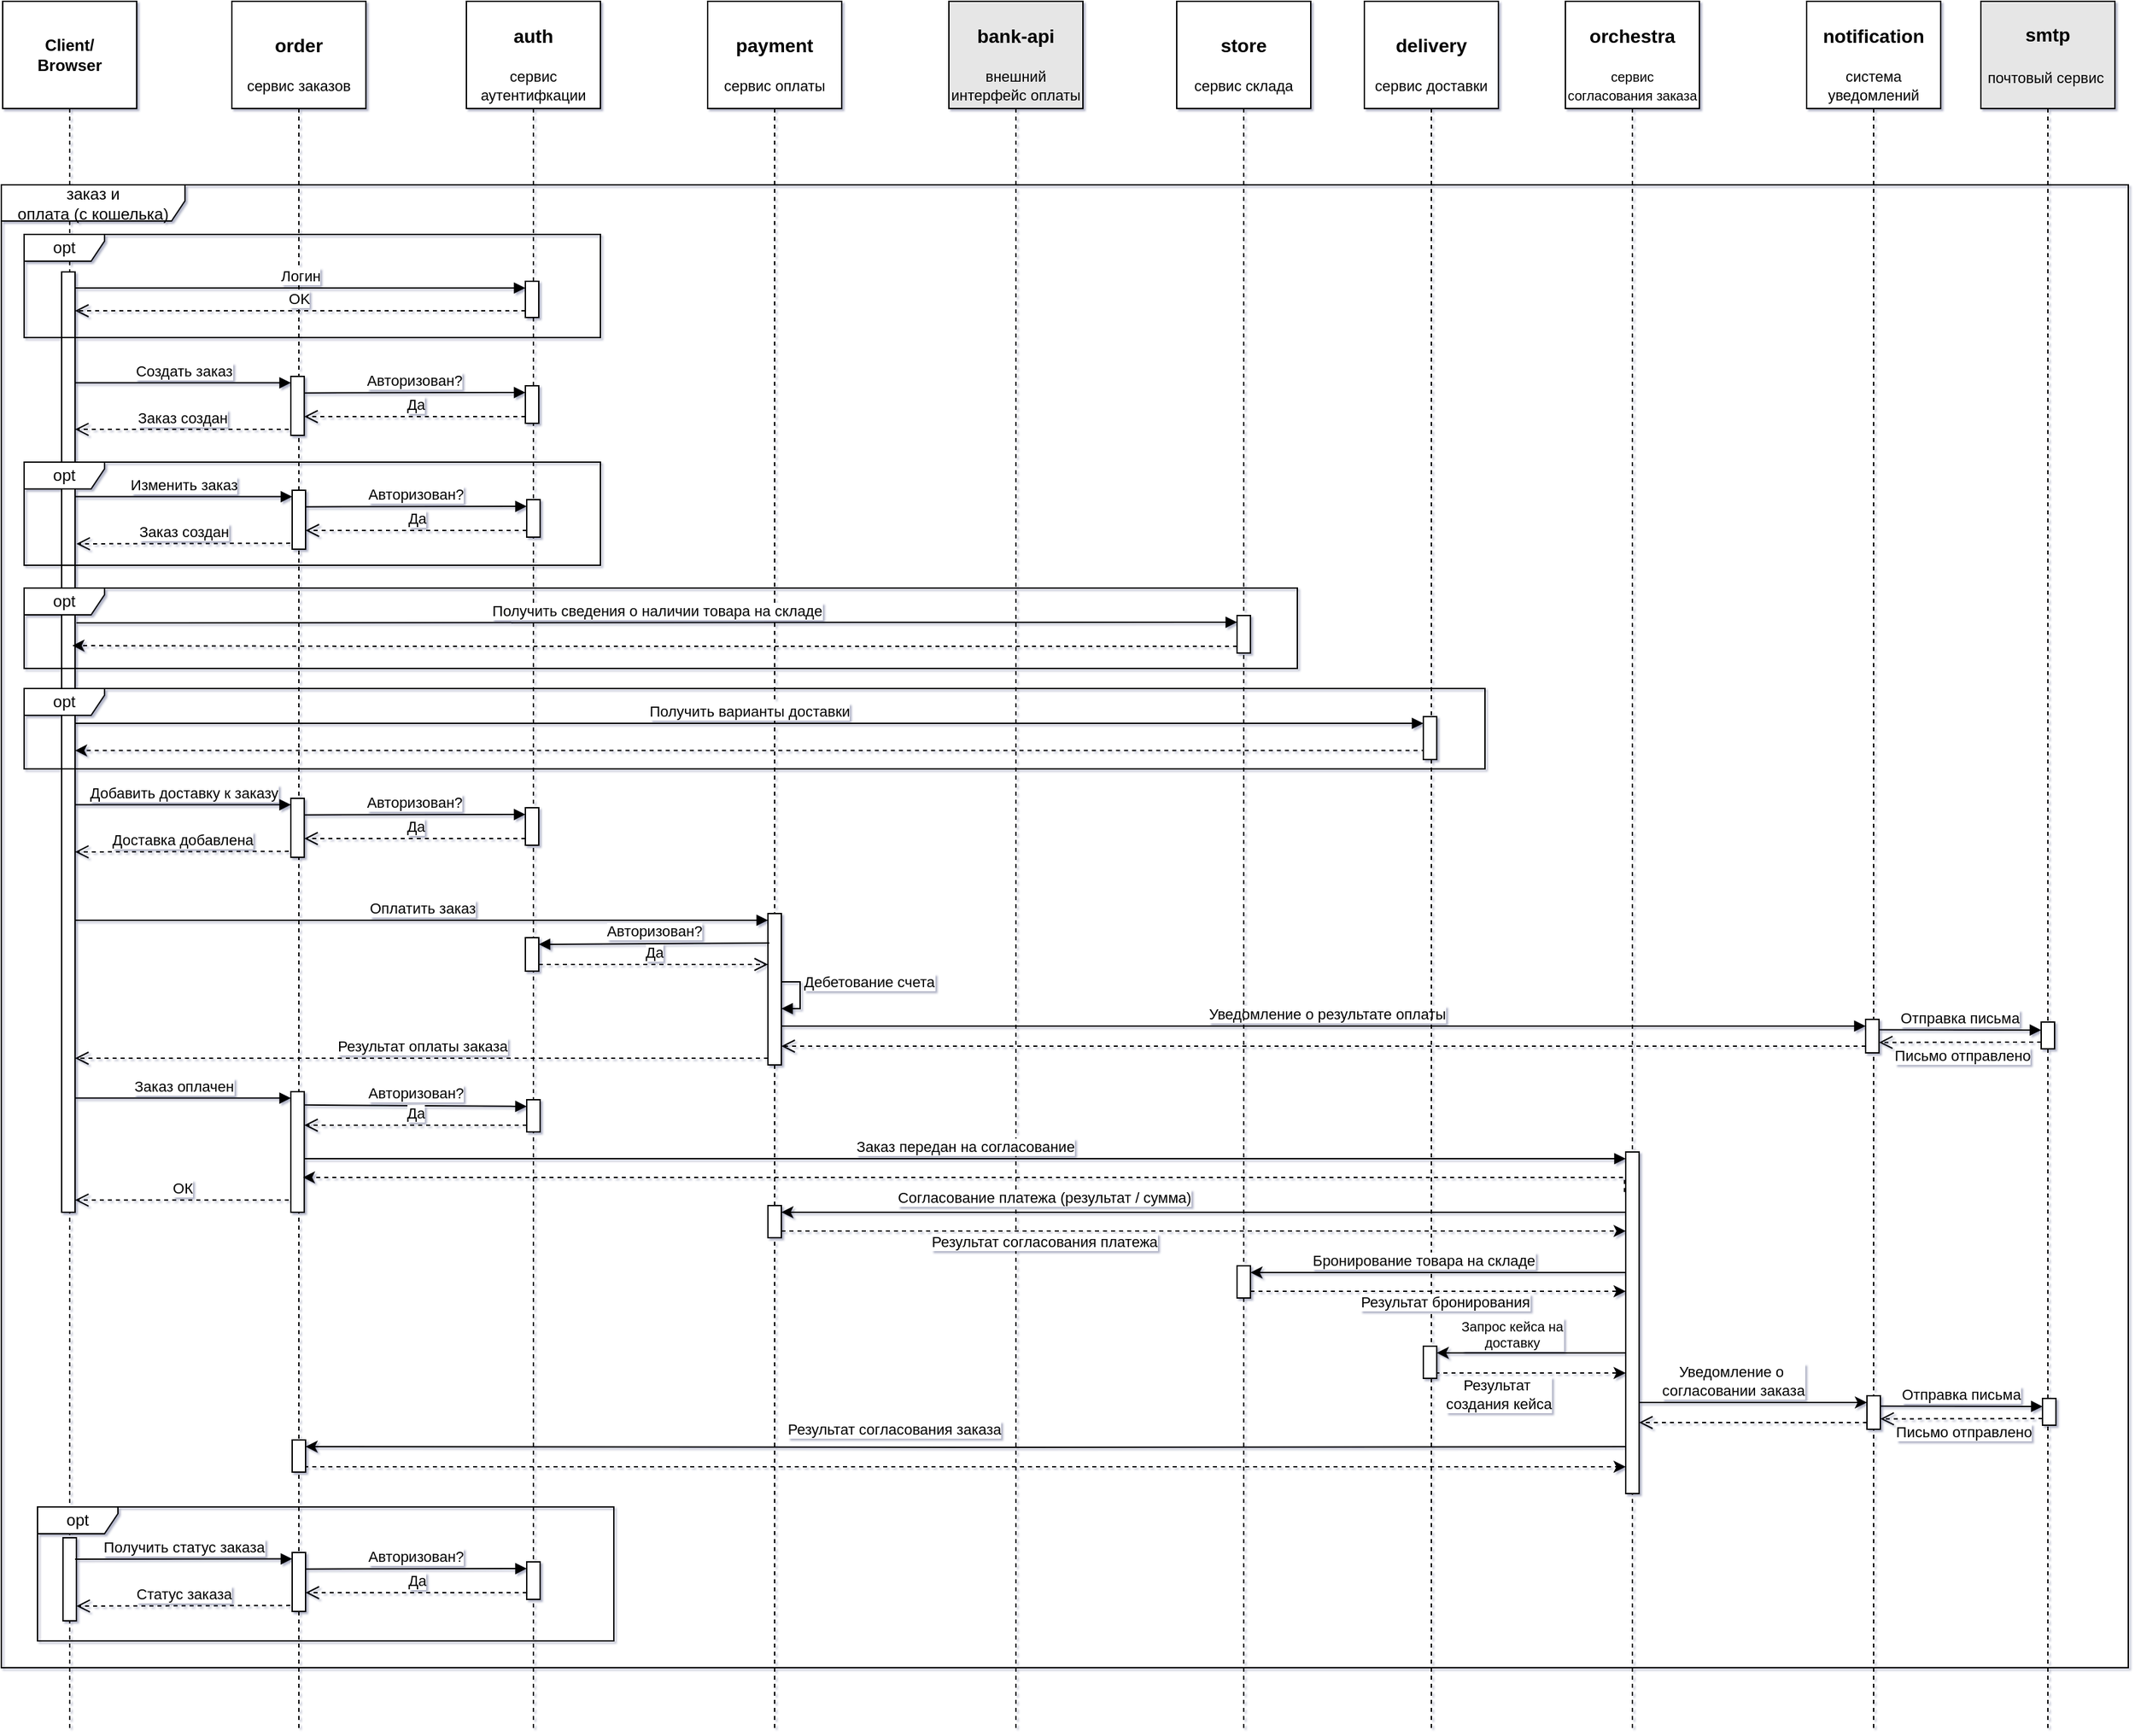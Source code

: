 <mxfile version="23.1.7" type="device" pages="4">
  <diagram id="MQkKOg_bM3MWe5oMNnio" name="Seq1">
    <mxGraphModel dx="3585" dy="4588" grid="1" gridSize="10" guides="1" tooltips="1" connect="1" arrows="1" fold="1" page="1" pageScale="1" pageWidth="827" pageHeight="1169" background="#ffffff" math="0" shadow="1">
      <root>
        <mxCell id="0" />
        <mxCell id="1" parent="0" />
        <mxCell id="xDlylMHlQquhe8upw_E9-1" value="&lt;b&gt;Client/&lt;br&gt;Browser&lt;/b&gt;" style="shape=umlLifeline;perimeter=lifelinePerimeter;whiteSpace=wrap;html=1;container=1;dropTarget=0;collapsible=0;recursiveResize=0;outlineConnect=0;portConstraint=eastwest;newEdgeStyle={&quot;curved&quot;:0,&quot;rounded&quot;:0};size=80;" parent="1" vertex="1">
          <mxGeometry x="14" y="-2290" width="100" height="1290" as="geometry" />
        </mxCell>
        <mxCell id="dbGryQZsQo5Yz86AOUxG-22" value="" style="html=1;points=[[0,0,0,0,5],[0,1,0,0,-5],[1,0,0,0,5],[1,0.11,0,0,0],[1,0.95,0,0,0],[1,1,0,0,-5]];perimeter=orthogonalPerimeter;outlineConnect=0;targetShapes=umlLifeline;portConstraint=eastwest;newEdgeStyle={&quot;curved&quot;:0,&quot;rounded&quot;:0};" parent="xDlylMHlQquhe8upw_E9-1" vertex="1">
          <mxGeometry x="44" y="202" width="10" height="702" as="geometry" />
        </mxCell>
        <mxCell id="OrUkxoRG1ota5-fYZEzL-128" value="" style="html=1;points=[[0,0,0,0,5],[0,1,0,0,-5],[1,0,0,0,5],[1,1,0,0,-5]];perimeter=orthogonalPerimeter;outlineConnect=0;targetShapes=umlLifeline;portConstraint=eastwest;newEdgeStyle={&quot;curved&quot;:0,&quot;rounded&quot;:0};" parent="xDlylMHlQquhe8upw_E9-1" vertex="1">
          <mxGeometry x="45" y="1147" width="10" height="62" as="geometry" />
        </mxCell>
        <mxCell id="xDlylMHlQquhe8upw_E9-2" value="&lt;h3 style=&quot;border-color: var(--border-color);&quot;&gt;order&lt;/h3&gt;&lt;font style=&quot;border-color: var(--border-color); font-size: 11px;&quot;&gt;сервис заказов&lt;/font&gt;" style="shape=umlLifeline;perimeter=lifelinePerimeter;whiteSpace=wrap;html=1;container=1;dropTarget=0;collapsible=0;recursiveResize=0;outlineConnect=0;portConstraint=eastwest;newEdgeStyle={&quot;curved&quot;:0,&quot;rounded&quot;:0};size=80;" parent="1" vertex="1">
          <mxGeometry x="185" y="-2290" width="100" height="1290" as="geometry" />
        </mxCell>
        <mxCell id="dbGryQZsQo5Yz86AOUxG-23" value="" style="html=1;points=[[0,0.04,0,0,0],[0,0.96,0,0,0],[1,0,0,0,5],[1,0.11,0,0,0],[1,0.28,0,0,0],[1,1,0,0,-5]];perimeter=orthogonalPerimeter;outlineConnect=0;targetShapes=umlLifeline;portConstraint=eastwest;newEdgeStyle={&quot;curved&quot;:0,&quot;rounded&quot;:0};" parent="xDlylMHlQquhe8upw_E9-2" vertex="1">
          <mxGeometry x="44" y="280" width="10" height="44" as="geometry" />
        </mxCell>
        <mxCell id="OrUkxoRG1ota5-fYZEzL-108" value="" style="html=1;points=[[0,0,0,0,5],[0,1,0,0,-5],[1,0,0,0,5],[1,1,0,0,-5]];perimeter=orthogonalPerimeter;outlineConnect=0;targetShapes=umlLifeline;portConstraint=eastwest;newEdgeStyle={&quot;curved&quot;:0,&quot;rounded&quot;:0};" parent="xDlylMHlQquhe8upw_E9-2" vertex="1">
          <mxGeometry x="45" y="1074" width="10" height="24" as="geometry" />
        </mxCell>
        <mxCell id="xDlylMHlQquhe8upw_E9-3" value="&lt;h3 style=&quot;border-color: var(--border-color);&quot;&gt;payment&lt;/h3&gt;&lt;font style=&quot;border-color: var(--border-color); font-size: 11px;&quot;&gt;сервис оплаты&lt;/font&gt;" style="shape=umlLifeline;perimeter=lifelinePerimeter;whiteSpace=wrap;html=1;container=1;dropTarget=0;collapsible=0;recursiveResize=0;outlineConnect=0;portConstraint=eastwest;newEdgeStyle={&quot;curved&quot;:0,&quot;rounded&quot;:0};size=80;" parent="1" vertex="1">
          <mxGeometry x="540" y="-2290" width="100" height="1290" as="geometry" />
        </mxCell>
        <mxCell id="dbGryQZsQo5Yz86AOUxG-40" value="" style="html=1;points=[[0,0,0,0,5],[0,0.39,0,0,0],[0,1,0,0,-5],[1,0.06,0,0,0],[1,0.19,0,0,0],[1,0.28,0,0,0],[1,0.86,0,0,0],[1,1,0,0,-5]];perimeter=orthogonalPerimeter;outlineConnect=0;targetShapes=umlLifeline;portConstraint=eastwest;newEdgeStyle={&quot;curved&quot;:0,&quot;rounded&quot;:0};" parent="xDlylMHlQquhe8upw_E9-3" vertex="1">
          <mxGeometry x="45" y="681" width="10" height="113" as="geometry" />
        </mxCell>
        <mxCell id="dbGryQZsQo5Yz86AOUxG-49" value="Дебетование счета" style="html=1;align=left;spacingLeft=2;endArrow=block;rounded=0;edgeStyle=orthogonalEdgeStyle;curved=0;rounded=0;exitX=1;exitY=0.06;exitDx=0;exitDy=0;exitPerimeter=0;" parent="xDlylMHlQquhe8upw_E9-3" edge="1">
          <mxGeometry x="-0.25" relative="1" as="geometry">
            <mxPoint x="55" y="724.78" as="sourcePoint" />
            <Array as="points">
              <mxPoint x="55" y="732" />
              <mxPoint x="69" y="732" />
              <mxPoint x="69" y="752" />
              <mxPoint x="55" y="752" />
            </Array>
            <mxPoint x="55" y="752" as="targetPoint" />
            <mxPoint as="offset" />
          </mxGeometry>
        </mxCell>
        <mxCell id="OrUkxoRG1ota5-fYZEzL-87" value="" style="html=1;points=[[0,0,0,0,5],[0,1,0,0,-5],[1,0,0,0,5],[1,1,0,0,-5]];perimeter=orthogonalPerimeter;outlineConnect=0;targetShapes=umlLifeline;portConstraint=eastwest;newEdgeStyle={&quot;curved&quot;:0,&quot;rounded&quot;:0};" parent="xDlylMHlQquhe8upw_E9-3" vertex="1">
          <mxGeometry x="45" y="899" width="10" height="24" as="geometry" />
        </mxCell>
        <mxCell id="xDlylMHlQquhe8upw_E9-4" value="&lt;h3 style=&quot;border-color: var(--border-color);&quot;&gt;auth&lt;/h3&gt;&lt;font style=&quot;border-color: var(--border-color); font-size: 11px;&quot;&gt;сервис аутентифкации&lt;/font&gt;" style="shape=umlLifeline;perimeter=lifelinePerimeter;whiteSpace=wrap;html=1;container=1;dropTarget=0;collapsible=0;recursiveResize=0;outlineConnect=0;portConstraint=eastwest;newEdgeStyle={&quot;curved&quot;:0,&quot;rounded&quot;:0};size=80;" parent="1" vertex="1">
          <mxGeometry x="360" y="-2290" width="100" height="1290" as="geometry" />
        </mxCell>
        <mxCell id="dbGryQZsQo5Yz86AOUxG-31" value="" style="html=1;points=[[0,0,0,0,5],[0,1,0,0,-5],[1,0,0,0,5],[1,1,0,0,-5]];perimeter=orthogonalPerimeter;outlineConnect=0;targetShapes=umlLifeline;portConstraint=eastwest;newEdgeStyle={&quot;curved&quot;:0,&quot;rounded&quot;:0};" parent="xDlylMHlQquhe8upw_E9-4" vertex="1">
          <mxGeometry x="44" y="287" width="10" height="28" as="geometry" />
        </mxCell>
        <mxCell id="OrUkxoRG1ota5-fYZEzL-69" value="" style="html=1;points=[[0,0,0,0,5],[0,1,0,0,-5],[1,0,0,0,5],[1,1,0,0,-5]];perimeter=orthogonalPerimeter;outlineConnect=0;targetShapes=umlLifeline;portConstraint=eastwest;newEdgeStyle={&quot;curved&quot;:0,&quot;rounded&quot;:0};" parent="xDlylMHlQquhe8upw_E9-4" vertex="1">
          <mxGeometry x="44" y="699" width="10" height="25" as="geometry" />
        </mxCell>
        <mxCell id="mJj4LaV5GVNOuHF34gLf-1" value="&lt;h3 style=&quot;border-color: var(--border-color);&quot;&gt;notification&lt;/h3&gt;&lt;font style=&quot;border-color: var(--border-color); font-size: 11px;&quot;&gt;система уведомлений&lt;/font&gt;" style="shape=umlLifeline;perimeter=lifelinePerimeter;whiteSpace=wrap;html=1;container=1;dropTarget=0;collapsible=0;recursiveResize=0;outlineConnect=0;portConstraint=eastwest;newEdgeStyle={&quot;curved&quot;:0,&quot;rounded&quot;:0};size=80;" parent="1" vertex="1">
          <mxGeometry x="1360" y="-2290" width="100" height="1290" as="geometry" />
        </mxCell>
        <mxCell id="dbGryQZsQo5Yz86AOUxG-42" value="" style="html=1;points=[[0,0,0,0,5],[0,0.39,0,0,0],[0,1,0,0,-5],[1,0,0,0,5],[1,0.19,0,0,0],[1,0.81,0,0,0],[1,1,0,0,-5]];perimeter=orthogonalPerimeter;outlineConnect=0;targetShapes=umlLifeline;portConstraint=eastwest;newEdgeStyle={&quot;curved&quot;:0,&quot;rounded&quot;:0};" parent="mJj4LaV5GVNOuHF34gLf-1" vertex="1">
          <mxGeometry x="44" y="760" width="10" height="25" as="geometry" />
        </mxCell>
        <mxCell id="TiG1seu6rQsgGEtZZNb--1" value="&lt;h3 style=&quot;border-color: var(--border-color);&quot;&gt;smtp&lt;/h3&gt;&lt;h3 style=&quot;border-color: var(--border-color);&quot;&gt;&lt;font style=&quot;border-color: var(--border-color); font-weight: 400; font-size: 11px;&quot;&gt;почтовый сервис&amp;nbsp;&lt;/font&gt;&lt;br&gt;&lt;/h3&gt;" style="shape=umlLifeline;perimeter=lifelinePerimeter;whiteSpace=wrap;html=1;container=1;dropTarget=0;collapsible=0;recursiveResize=0;outlineConnect=0;portConstraint=eastwest;newEdgeStyle={&quot;curved&quot;:0,&quot;rounded&quot;:0};size=80;fillColor=#E6E6E6;" parent="1" vertex="1">
          <mxGeometry x="1490" y="-2290" width="100" height="1290" as="geometry" />
        </mxCell>
        <mxCell id="dbGryQZsQo5Yz86AOUxG-43" value="" style="html=1;points=[[0,0,0,0,5],[0,0.39,0,0,0],[0,1,0,0,-5],[1,0,0,0,5],[1,0.5,0,0,0],[1,0.86,0,0,0],[1,1,0,0,-5]];perimeter=orthogonalPerimeter;outlineConnect=0;targetShapes=umlLifeline;portConstraint=eastwest;newEdgeStyle={&quot;curved&quot;:0,&quot;rounded&quot;:0};" parent="TiG1seu6rQsgGEtZZNb--1" vertex="1">
          <mxGeometry x="45" y="762" width="10" height="20" as="geometry" />
        </mxCell>
        <mxCell id="dbGryQZsQo5Yz86AOUxG-24" value="Создать заказ" style="html=1;verticalAlign=bottom;endArrow=block;curved=0;rounded=0;entryX=0;entryY=0.04;entryDx=0;entryDy=0;entryPerimeter=0;" parent="1" edge="1">
          <mxGeometry width="80" relative="1" as="geometry">
            <mxPoint x="68" y="-2005.24" as="sourcePoint" />
            <mxPoint x="229" y="-2005.24" as="targetPoint" />
            <mxPoint as="offset" />
          </mxGeometry>
        </mxCell>
        <mxCell id="dbGryQZsQo5Yz86AOUxG-26" value="Заказ создан" style="html=1;verticalAlign=bottom;endArrow=open;dashed=1;endSize=8;curved=0;rounded=0;exitX=-0.152;exitY=0.899;exitDx=0;exitDy=0;exitPerimeter=0;" parent="1" source="dbGryQZsQo5Yz86AOUxG-23" target="dbGryQZsQo5Yz86AOUxG-22" edge="1">
          <mxGeometry relative="1" as="geometry">
            <mxPoint x="214" y="-1840" as="sourcePoint" />
            <mxPoint x="119" y="-1942.8" as="targetPoint" />
          </mxGeometry>
        </mxCell>
        <mxCell id="dbGryQZsQo5Yz86AOUxG-27" value="" style="html=1;points=[[0,0,0,0,5],[0,1,0,0,-5],[1,0,0,0,5],[1,1,0,0,-5]];perimeter=orthogonalPerimeter;outlineConnect=0;targetShapes=umlLifeline;portConstraint=eastwest;newEdgeStyle={&quot;curved&quot;:0,&quot;rounded&quot;:0};" parent="1" vertex="1">
          <mxGeometry x="404" y="-2081" width="10" height="27" as="geometry" />
        </mxCell>
        <mxCell id="dbGryQZsQo5Yz86AOUxG-28" value="opt" style="shape=umlFrame;whiteSpace=wrap;html=1;pointerEvents=0;width=60;height=20;" parent="1" vertex="1">
          <mxGeometry x="30" y="-2116" width="430" height="77" as="geometry" />
        </mxCell>
        <mxCell id="dbGryQZsQo5Yz86AOUxG-29" value="Логин" style="html=1;verticalAlign=bottom;endArrow=block;curved=0;rounded=0;entryX=0;entryY=0;entryDx=0;entryDy=5;entryPerimeter=0;" parent="1" source="dbGryQZsQo5Yz86AOUxG-22" target="dbGryQZsQo5Yz86AOUxG-27" edge="1">
          <mxGeometry width="80" relative="1" as="geometry">
            <mxPoint x="119" y="-2077" as="sourcePoint" />
            <mxPoint x="349" y="-2074" as="targetPoint" />
          </mxGeometry>
        </mxCell>
        <mxCell id="dbGryQZsQo5Yz86AOUxG-30" value="OK" style="html=1;verticalAlign=bottom;endArrow=open;dashed=1;endSize=8;curved=0;rounded=0;exitX=0;exitY=1;exitDx=0;exitDy=-5;exitPerimeter=0;" parent="1" source="dbGryQZsQo5Yz86AOUxG-27" target="dbGryQZsQo5Yz86AOUxG-22" edge="1">
          <mxGeometry x="0.009" relative="1" as="geometry">
            <mxPoint x="349" y="-2062.5" as="sourcePoint" />
            <mxPoint x="70" y="-2059" as="targetPoint" />
            <mxPoint as="offset" />
          </mxGeometry>
        </mxCell>
        <mxCell id="dbGryQZsQo5Yz86AOUxG-34" value="Авторизован?" style="html=1;verticalAlign=bottom;endArrow=block;curved=0;rounded=0;exitX=1;exitY=0.28;exitDx=0;exitDy=0;exitPerimeter=0;entryX=0;entryY=0;entryDx=0;entryDy=5;entryPerimeter=0;" parent="1" source="dbGryQZsQo5Yz86AOUxG-23" target="dbGryQZsQo5Yz86AOUxG-31" edge="1">
          <mxGeometry width="80" relative="1" as="geometry">
            <mxPoint x="484" y="-1987" as="sourcePoint" />
            <mxPoint x="564" y="-1987" as="targetPoint" />
          </mxGeometry>
        </mxCell>
        <mxCell id="dbGryQZsQo5Yz86AOUxG-35" value="Да" style="html=1;verticalAlign=bottom;endArrow=open;dashed=1;endSize=8;curved=0;rounded=0;exitX=0;exitY=1;exitDx=0;exitDy=-5;exitPerimeter=0;" parent="1" source="dbGryQZsQo5Yz86AOUxG-31" target="dbGryQZsQo5Yz86AOUxG-23" edge="1">
          <mxGeometry relative="1" as="geometry">
            <mxPoint x="334" y="-1927" as="sourcePoint" />
            <mxPoint x="254" y="-1927" as="targetPoint" />
          </mxGeometry>
        </mxCell>
        <mxCell id="dbGryQZsQo5Yz86AOUxG-39" value="Оплатить заказ" style="html=1;verticalAlign=bottom;endArrow=block;curved=0;rounded=0;entryX=0;entryY=0;entryDx=0;entryDy=5;entryPerimeter=0;" parent="1" source="dbGryQZsQo5Yz86AOUxG-22" target="dbGryQZsQo5Yz86AOUxG-40" edge="1">
          <mxGeometry width="80" relative="1" as="geometry">
            <mxPoint x="70" y="-1606" as="sourcePoint" />
            <mxPoint x="584" y="-1591" as="targetPoint" />
          </mxGeometry>
        </mxCell>
        <mxCell id="dbGryQZsQo5Yz86AOUxG-41" value="Результат оплаты заказа" style="html=1;verticalAlign=bottom;endArrow=open;dashed=1;endSize=8;curved=0;rounded=0;exitX=0;exitY=1;exitDx=0;exitDy=-5;exitPerimeter=0;" parent="1" source="dbGryQZsQo5Yz86AOUxG-40" target="dbGryQZsQo5Yz86AOUxG-22" edge="1">
          <mxGeometry relative="1" as="geometry">
            <mxPoint x="454" y="-1541" as="sourcePoint" />
            <mxPoint x="70" y="-1501" as="targetPoint" />
          </mxGeometry>
        </mxCell>
        <mxCell id="dbGryQZsQo5Yz86AOUxG-44" value="Отправка письма" style="html=1;verticalAlign=bottom;endArrow=block;curved=0;rounded=0;entryX=0;entryY=0;entryDx=0;entryDy=5;entryPerimeter=0;exitX=1;exitY=0.19;exitDx=0;exitDy=0;exitPerimeter=0;" parent="1" edge="1">
          <mxGeometry width="80" relative="1" as="geometry">
            <mxPoint x="1414" y="-1522.25" as="sourcePoint" />
            <mxPoint x="1535" y="-1522" as="targetPoint" />
          </mxGeometry>
        </mxCell>
        <mxCell id="dbGryQZsQo5Yz86AOUxG-45" value="Письмо отправлено" style="html=1;verticalAlign=bottom;endArrow=open;dashed=1;endSize=8;curved=0;rounded=0;exitX=0;exitY=1;exitDx=0;exitDy=-5;exitPerimeter=0;entryX=1;entryY=0.81;entryDx=0;entryDy=0;entryPerimeter=0;" parent="1" edge="1">
          <mxGeometry x="-0.024" y="19" relative="1" as="geometry">
            <mxPoint x="1535" y="-1513" as="sourcePoint" />
            <mxPoint x="1414" y="-1512.75" as="targetPoint" />
            <mxPoint as="offset" />
          </mxGeometry>
        </mxCell>
        <mxCell id="dbGryQZsQo5Yz86AOUxG-46" value="Уведомление о результате оплаты" style="html=1;verticalAlign=bottom;endArrow=block;curved=0;rounded=0;entryX=0;entryY=0;entryDx=0;entryDy=5;entryPerimeter=0;" parent="1" target="dbGryQZsQo5Yz86AOUxG-42" edge="1">
          <mxGeometry x="0.005" width="80" relative="1" as="geometry">
            <mxPoint x="595" y="-1525" as="sourcePoint" />
            <mxPoint x="564" y="-1490" as="targetPoint" />
            <mxPoint as="offset" />
          </mxGeometry>
        </mxCell>
        <mxCell id="dbGryQZsQo5Yz86AOUxG-47" value="" style="html=1;verticalAlign=bottom;endArrow=open;dashed=1;endSize=8;curved=0;rounded=0;exitX=0;exitY=1;exitDx=0;exitDy=-5;exitPerimeter=0;" parent="1" source="dbGryQZsQo5Yz86AOUxG-42" edge="1">
          <mxGeometry x="0.038" y="16" relative="1" as="geometry">
            <mxPoint x="564" y="-1490" as="sourcePoint" />
            <mxPoint x="595" y="-1510" as="targetPoint" />
            <mxPoint as="offset" />
          </mxGeometry>
        </mxCell>
        <mxCell id="YmrN5yx_vx4CM87xxHWf-8" value="заказ и &lt;br&gt;оплата (с кошелька)" style="shape=umlFrame;whiteSpace=wrap;html=1;pointerEvents=0;width=137;height=27;" parent="1" vertex="1">
          <mxGeometry x="13" y="-2153" width="1587" height="1107" as="geometry" />
        </mxCell>
        <mxCell id="OrUkxoRG1ota5-fYZEzL-13" value="&lt;h3 style=&quot;border-color: var(--border-color);&quot;&gt;bank-api&lt;/h3&gt;&lt;font style=&quot;border-color: var(--border-color); font-size: 11px;&quot;&gt;внешний интерфейс оплаты&lt;/font&gt;" style="shape=umlLifeline;perimeter=lifelinePerimeter;whiteSpace=wrap;html=1;container=1;dropTarget=0;collapsible=0;recursiveResize=0;outlineConnect=0;portConstraint=eastwest;newEdgeStyle={&quot;curved&quot;:0,&quot;rounded&quot;:0};size=80;fillColor=#E6E6E6;" parent="1" vertex="1">
          <mxGeometry x="720" y="-2290" width="100" height="1290" as="geometry" />
        </mxCell>
        <mxCell id="OrUkxoRG1ota5-fYZEzL-37" value="" style="html=1;points=[[0,0.04,0,0,0],[0,0.96,0,0,0],[1,0,0,0,5],[1,0.11,0,0,0],[1,0.28,0,0,0],[1,1,0,0,-5]];perimeter=orthogonalPerimeter;outlineConnect=0;targetShapes=umlLifeline;portConstraint=eastwest;newEdgeStyle={&quot;curved&quot;:0,&quot;rounded&quot;:0};" parent="1" vertex="1">
          <mxGeometry x="230" y="-1925" width="10" height="44" as="geometry" />
        </mxCell>
        <mxCell id="OrUkxoRG1ota5-fYZEzL-38" value="" style="html=1;points=[[0,0,0,0,5],[0,1,0,0,-5],[1,0,0,0,5],[1,1,0,0,-5]];perimeter=orthogonalPerimeter;outlineConnect=0;targetShapes=umlLifeline;portConstraint=eastwest;newEdgeStyle={&quot;curved&quot;:0,&quot;rounded&quot;:0};" parent="1" vertex="1">
          <mxGeometry x="405" y="-1918" width="10" height="28" as="geometry" />
        </mxCell>
        <mxCell id="OrUkxoRG1ota5-fYZEzL-39" value="Изменить заказ" style="html=1;verticalAlign=bottom;endArrow=block;curved=0;rounded=0;entryX=0;entryY=0.04;entryDx=0;entryDy=0;entryPerimeter=0;" parent="1" source="dbGryQZsQo5Yz86AOUxG-22" edge="1">
          <mxGeometry width="80" relative="1" as="geometry">
            <mxPoint x="69" y="-1920.24" as="sourcePoint" />
            <mxPoint x="230" y="-1920.24" as="targetPoint" />
            <mxPoint as="offset" />
          </mxGeometry>
        </mxCell>
        <mxCell id="OrUkxoRG1ota5-fYZEzL-40" value="Заказ создан" style="html=1;verticalAlign=bottom;endArrow=open;dashed=1;endSize=8;curved=0;rounded=0;exitX=-0.152;exitY=0.899;exitDx=0;exitDy=0;exitPerimeter=0;" parent="1" source="OrUkxoRG1ota5-fYZEzL-37" edge="1">
          <mxGeometry relative="1" as="geometry">
            <mxPoint x="215" y="-1755" as="sourcePoint" />
            <mxPoint x="69" y="-1885" as="targetPoint" />
          </mxGeometry>
        </mxCell>
        <mxCell id="OrUkxoRG1ota5-fYZEzL-41" value="Авторизован?" style="html=1;verticalAlign=bottom;endArrow=block;curved=0;rounded=0;exitX=1;exitY=0.28;exitDx=0;exitDy=0;exitPerimeter=0;entryX=0;entryY=0;entryDx=0;entryDy=5;entryPerimeter=0;" parent="1" source="OrUkxoRG1ota5-fYZEzL-37" target="OrUkxoRG1ota5-fYZEzL-38" edge="1">
          <mxGeometry width="80" relative="1" as="geometry">
            <mxPoint x="485" y="-1902" as="sourcePoint" />
            <mxPoint x="565" y="-1902" as="targetPoint" />
          </mxGeometry>
        </mxCell>
        <mxCell id="OrUkxoRG1ota5-fYZEzL-42" value="Да" style="html=1;verticalAlign=bottom;endArrow=open;dashed=1;endSize=8;curved=0;rounded=0;exitX=0;exitY=1;exitDx=0;exitDy=-5;exitPerimeter=0;" parent="1" source="OrUkxoRG1ota5-fYZEzL-38" target="OrUkxoRG1ota5-fYZEzL-37" edge="1">
          <mxGeometry relative="1" as="geometry">
            <mxPoint x="335" y="-1842" as="sourcePoint" />
            <mxPoint x="255" y="-1842" as="targetPoint" />
          </mxGeometry>
        </mxCell>
        <mxCell id="OrUkxoRG1ota5-fYZEzL-43" value="opt" style="shape=umlFrame;whiteSpace=wrap;html=1;pointerEvents=0;width=60;height=20;" parent="1" vertex="1">
          <mxGeometry x="30" y="-1946" width="430" height="77" as="geometry" />
        </mxCell>
        <mxCell id="OrUkxoRG1ota5-fYZEzL-44" value="&lt;h3 style=&quot;border-color: var(--border-color);&quot;&gt;store&lt;/h3&gt;&lt;font style=&quot;border-color: var(--border-color); font-size: 11px;&quot;&gt;сервис склада&lt;/font&gt;" style="shape=umlLifeline;perimeter=lifelinePerimeter;whiteSpace=wrap;html=1;container=1;dropTarget=0;collapsible=0;recursiveResize=0;outlineConnect=0;portConstraint=eastwest;newEdgeStyle={&quot;curved&quot;:0,&quot;rounded&quot;:0};size=80;" parent="1" vertex="1">
          <mxGeometry x="890" y="-2290" width="100" height="1290" as="geometry" />
        </mxCell>
        <mxCell id="OrUkxoRG1ota5-fYZEzL-91" value="" style="html=1;points=[[0,0,0,0,5],[0,1,0,0,-5],[1,0,0,0,5],[1,1,0,0,-5]];perimeter=orthogonalPerimeter;outlineConnect=0;targetShapes=umlLifeline;portConstraint=eastwest;newEdgeStyle={&quot;curved&quot;:0,&quot;rounded&quot;:0};" parent="OrUkxoRG1ota5-fYZEzL-44" vertex="1">
          <mxGeometry x="45" y="944" width="10" height="24" as="geometry" />
        </mxCell>
        <mxCell id="OrUkxoRG1ota5-fYZEzL-49" value="&lt;h3 style=&quot;border-color: var(--border-color);&quot;&gt;delivery&lt;/h3&gt;&lt;font style=&quot;border-color: var(--border-color); font-size: 11px;&quot;&gt;сервис доставки&lt;/font&gt;" style="shape=umlLifeline;perimeter=lifelinePerimeter;whiteSpace=wrap;html=1;container=1;dropTarget=0;collapsible=0;recursiveResize=0;outlineConnect=0;portConstraint=eastwest;newEdgeStyle={&quot;curved&quot;:0,&quot;rounded&quot;:0};size=80;" parent="1" vertex="1">
          <mxGeometry x="1030" y="-2290" width="100" height="1290" as="geometry" />
        </mxCell>
        <mxCell id="OrUkxoRG1ota5-fYZEzL-58" value="" style="html=1;points=[[0,0,0,0,5],[0,1,0,0,-5],[1,0,0,0,5],[1,1,0,0,-5]];perimeter=orthogonalPerimeter;outlineConnect=0;targetShapes=umlLifeline;portConstraint=eastwest;newEdgeStyle={&quot;curved&quot;:0,&quot;rounded&quot;:0};" parent="OrUkxoRG1ota5-fYZEzL-49" vertex="1">
          <mxGeometry x="44" y="534" width="10" height="32" as="geometry" />
        </mxCell>
        <mxCell id="OrUkxoRG1ota5-fYZEzL-101" value="" style="html=1;points=[[0,0,0,0,5],[0,1,0,0,-5],[1,0,0,0,5],[1,1,0,0,-5]];perimeter=orthogonalPerimeter;outlineConnect=0;targetShapes=umlLifeline;portConstraint=eastwest;newEdgeStyle={&quot;curved&quot;:0,&quot;rounded&quot;:0};" parent="OrUkxoRG1ota5-fYZEzL-49" vertex="1">
          <mxGeometry x="44" y="1004" width="10" height="24" as="geometry" />
        </mxCell>
        <mxCell id="OrUkxoRG1ota5-fYZEzL-54" value="opt" style="shape=umlFrame;whiteSpace=wrap;html=1;pointerEvents=0;width=60;height=20;" parent="1" vertex="1">
          <mxGeometry x="30" y="-1852" width="950" height="60" as="geometry" />
        </mxCell>
        <mxCell id="OrUkxoRG1ota5-fYZEzL-55" value="" style="html=1;points=[[0,0,0,0,5],[0,1,0,0,-5],[1,0,0,0,5],[1,1,0,0,-5]];perimeter=orthogonalPerimeter;outlineConnect=0;targetShapes=umlLifeline;portConstraint=eastwest;newEdgeStyle={&quot;curved&quot;:0,&quot;rounded&quot;:0};" parent="1" vertex="1">
          <mxGeometry x="935" y="-1831.5" width="10" height="28" as="geometry" />
        </mxCell>
        <mxCell id="OrUkxoRG1ota5-fYZEzL-56" value="Получить сведения о наличии товара на складе" style="html=1;verticalAlign=bottom;endArrow=block;curved=0;rounded=0;entryX=0;entryY=0;entryDx=0;entryDy=5;entryPerimeter=0;" parent="1" target="OrUkxoRG1ota5-fYZEzL-55" edge="1">
          <mxGeometry width="80" relative="1" as="geometry">
            <mxPoint x="69" y="-1826" as="sourcePoint" />
            <mxPoint x="930" y="-1826" as="targetPoint" />
            <mxPoint as="offset" />
          </mxGeometry>
        </mxCell>
        <mxCell id="OrUkxoRG1ota5-fYZEzL-57" style="edgeStyle=orthogonalEdgeStyle;rounded=0;orthogonalLoop=1;jettySize=auto;html=1;curved=0;exitX=0;exitY=1;exitDx=0;exitDy=-5;exitPerimeter=0;dashed=1;" parent="1" source="OrUkxoRG1ota5-fYZEzL-55" edge="1">
          <mxGeometry relative="1" as="geometry">
            <mxPoint x="66" y="-1809" as="targetPoint" />
            <Array as="points">
              <mxPoint x="290" y="-1809" />
              <mxPoint x="290" y="-1809" />
            </Array>
          </mxGeometry>
        </mxCell>
        <mxCell id="OrUkxoRG1ota5-fYZEzL-59" value="Получить варианты доставки" style="html=1;verticalAlign=bottom;endArrow=block;curved=0;rounded=0;entryX=0;entryY=0;entryDx=0;entryDy=5;entryPerimeter=0;" parent="1" target="OrUkxoRG1ota5-fYZEzL-58" edge="1">
          <mxGeometry width="80" relative="1" as="geometry">
            <mxPoint x="68" y="-1751" as="sourcePoint" />
            <mxPoint x="1040" y="-1749" as="targetPoint" />
            <mxPoint as="offset" />
          </mxGeometry>
        </mxCell>
        <mxCell id="OrUkxoRG1ota5-fYZEzL-60" style="edgeStyle=orthogonalEdgeStyle;rounded=0;orthogonalLoop=1;jettySize=auto;html=1;curved=0;exitX=0;exitY=1;exitDx=0;exitDy=-5;exitPerimeter=0;dashed=1;entryX=0.54;entryY=0.642;entryDx=0;entryDy=0;entryPerimeter=0;" parent="1" source="OrUkxoRG1ota5-fYZEzL-58" edge="1">
          <mxGeometry relative="1" as="geometry">
            <mxPoint x="68" y="-1730.7" as="targetPoint" />
            <Array as="points">
              <mxPoint x="1074" y="-1731" />
            </Array>
          </mxGeometry>
        </mxCell>
        <mxCell id="OrUkxoRG1ota5-fYZEzL-61" value="opt" style="shape=umlFrame;whiteSpace=wrap;html=1;pointerEvents=0;width=60;height=20;" parent="1" vertex="1">
          <mxGeometry x="30" y="-1777" width="1090" height="60" as="geometry" />
        </mxCell>
        <mxCell id="OrUkxoRG1ota5-fYZEzL-62" value="" style="html=1;points=[[0,0.04,0,0,0],[0,0.96,0,0,0],[1,0,0,0,5],[1,0.11,0,0,0],[1,0.28,0,0,0],[1,1,0,0,-5]];perimeter=orthogonalPerimeter;outlineConnect=0;targetShapes=umlLifeline;portConstraint=eastwest;newEdgeStyle={&quot;curved&quot;:0,&quot;rounded&quot;:0};" parent="1" vertex="1">
          <mxGeometry x="229" y="-1695" width="10" height="44" as="geometry" />
        </mxCell>
        <mxCell id="OrUkxoRG1ota5-fYZEzL-63" value="" style="html=1;points=[[0,0,0,0,5],[0,1,0,0,-5],[1,0,0,0,5],[1,1,0,0,-5]];perimeter=orthogonalPerimeter;outlineConnect=0;targetShapes=umlLifeline;portConstraint=eastwest;newEdgeStyle={&quot;curved&quot;:0,&quot;rounded&quot;:0};" parent="1" vertex="1">
          <mxGeometry x="404" y="-1688" width="10" height="28" as="geometry" />
        </mxCell>
        <mxCell id="OrUkxoRG1ota5-fYZEzL-64" value="Добавить доставку к заказу" style="html=1;verticalAlign=bottom;endArrow=block;curved=0;rounded=0;entryX=0;entryY=0.04;entryDx=0;entryDy=0;entryPerimeter=0;" parent="1" edge="1">
          <mxGeometry width="80" relative="1" as="geometry">
            <mxPoint x="68" y="-1690.24" as="sourcePoint" />
            <mxPoint x="229" y="-1690.24" as="targetPoint" />
            <mxPoint as="offset" />
          </mxGeometry>
        </mxCell>
        <mxCell id="OrUkxoRG1ota5-fYZEzL-65" value="Доставка добавлена" style="html=1;verticalAlign=bottom;endArrow=open;dashed=1;endSize=8;curved=0;rounded=0;exitX=-0.152;exitY=0.899;exitDx=0;exitDy=0;exitPerimeter=0;" parent="1" source="OrUkxoRG1ota5-fYZEzL-62" edge="1">
          <mxGeometry relative="1" as="geometry">
            <mxPoint x="214" y="-1525" as="sourcePoint" />
            <mxPoint x="68" y="-1655" as="targetPoint" />
          </mxGeometry>
        </mxCell>
        <mxCell id="OrUkxoRG1ota5-fYZEzL-66" value="Авторизован?" style="html=1;verticalAlign=bottom;endArrow=block;curved=0;rounded=0;exitX=1;exitY=0.28;exitDx=0;exitDy=0;exitPerimeter=0;entryX=0;entryY=0;entryDx=0;entryDy=5;entryPerimeter=0;" parent="1" source="OrUkxoRG1ota5-fYZEzL-62" target="OrUkxoRG1ota5-fYZEzL-63" edge="1">
          <mxGeometry width="80" relative="1" as="geometry">
            <mxPoint x="484" y="-1672" as="sourcePoint" />
            <mxPoint x="564" y="-1672" as="targetPoint" />
          </mxGeometry>
        </mxCell>
        <mxCell id="OrUkxoRG1ota5-fYZEzL-67" value="Да" style="html=1;verticalAlign=bottom;endArrow=open;dashed=1;endSize=8;curved=0;rounded=0;exitX=0;exitY=1;exitDx=0;exitDy=-5;exitPerimeter=0;" parent="1" source="OrUkxoRG1ota5-fYZEzL-63" target="OrUkxoRG1ota5-fYZEzL-62" edge="1">
          <mxGeometry relative="1" as="geometry">
            <mxPoint x="334" y="-1612" as="sourcePoint" />
            <mxPoint x="254" y="-1612" as="targetPoint" />
          </mxGeometry>
        </mxCell>
        <mxCell id="OrUkxoRG1ota5-fYZEzL-68" value="" style="shape=image;verticalLabelPosition=bottom;labelBackgroundColor=default;verticalAlign=top;aspect=fixed;imageAspect=0;image=https://assets-global.website-files.com/6064b31ff49a2d31e0493af1/64836bf8d0bac274cea41125_rabbitmq.svg;" parent="1" vertex="1">
          <mxGeometry x="1090" y="-1546" width="20" height="20" as="geometry" />
        </mxCell>
        <mxCell id="OrUkxoRG1ota5-fYZEzL-70" value="Авторизован?" style="html=1;verticalAlign=bottom;endArrow=block;curved=0;rounded=0;entryX=1;entryY=0;entryDx=0;entryDy=5;entryPerimeter=0;" parent="1" target="OrUkxoRG1ota5-fYZEzL-69" edge="1">
          <mxGeometry width="80" relative="1" as="geometry">
            <mxPoint x="586" y="-1587" as="sourcePoint" />
            <mxPoint x="420" y="-1586" as="targetPoint" />
          </mxGeometry>
        </mxCell>
        <mxCell id="OrUkxoRG1ota5-fYZEzL-72" value="Да" style="html=1;verticalAlign=bottom;endArrow=open;dashed=1;endSize=8;curved=0;rounded=0;exitX=1;exitY=1;exitDx=0;exitDy=-5;exitPerimeter=0;" parent="1" source="OrUkxoRG1ota5-fYZEzL-69" target="dbGryQZsQo5Yz86AOUxG-40" edge="1">
          <mxGeometry x="0.006" relative="1" as="geometry">
            <mxPoint x="450" y="-1566" as="sourcePoint" />
            <mxPoint x="580" y="-1571" as="targetPoint" />
            <mxPoint as="offset" />
          </mxGeometry>
        </mxCell>
        <mxCell id="OrUkxoRG1ota5-fYZEzL-73" value="" style="html=1;points=[[0,0.04,0,0,0],[0,0.96,0,0,0],[1,0,0,0,5],[1,0.11,0,0,0],[1,0.28,0,0,0],[1,1,0,0,-5]];perimeter=orthogonalPerimeter;outlineConnect=0;targetShapes=umlLifeline;portConstraint=eastwest;newEdgeStyle={&quot;curved&quot;:0,&quot;rounded&quot;:0};" parent="1" vertex="1">
          <mxGeometry x="229" y="-1476" width="10" height="90" as="geometry" />
        </mxCell>
        <mxCell id="OrUkxoRG1ota5-fYZEzL-74" value="" style="html=1;points=[[0,0,0,0,5],[0,1,0,0,-5],[1,0,0,0,5],[1,1,0,0,-5]];perimeter=orthogonalPerimeter;outlineConnect=0;targetShapes=umlLifeline;portConstraint=eastwest;newEdgeStyle={&quot;curved&quot;:0,&quot;rounded&quot;:0};" parent="1" vertex="1">
          <mxGeometry x="405" y="-1470" width="10" height="24" as="geometry" />
        </mxCell>
        <mxCell id="OrUkxoRG1ota5-fYZEzL-75" value="Заказ оплачен" style="html=1;verticalAlign=bottom;endArrow=block;curved=0;rounded=0;entryX=0;entryY=0.04;entryDx=0;entryDy=0;entryPerimeter=0;" parent="1" edge="1">
          <mxGeometry width="80" relative="1" as="geometry">
            <mxPoint x="68" y="-1471.24" as="sourcePoint" />
            <mxPoint x="229" y="-1471.24" as="targetPoint" />
            <mxPoint as="offset" />
          </mxGeometry>
        </mxCell>
        <mxCell id="OrUkxoRG1ota5-fYZEzL-76" value="ОК" style="html=1;verticalAlign=bottom;endArrow=open;dashed=1;endSize=8;curved=0;rounded=0;exitX=-0.152;exitY=0.899;exitDx=0;exitDy=0;exitPerimeter=0;" parent="1" source="OrUkxoRG1ota5-fYZEzL-73" target="dbGryQZsQo5Yz86AOUxG-22" edge="1">
          <mxGeometry relative="1" as="geometry">
            <mxPoint x="214" y="-1306" as="sourcePoint" />
            <mxPoint x="68" y="-1436" as="targetPoint" />
          </mxGeometry>
        </mxCell>
        <mxCell id="OrUkxoRG1ota5-fYZEzL-77" value="Авторизован?" style="html=1;verticalAlign=bottom;endArrow=block;curved=0;rounded=0;exitX=1;exitY=0.11;exitDx=0;exitDy=0;exitPerimeter=0;entryX=0;entryY=0;entryDx=0;entryDy=5;entryPerimeter=0;" parent="1" source="OrUkxoRG1ota5-fYZEzL-73" target="OrUkxoRG1ota5-fYZEzL-74" edge="1">
          <mxGeometry width="80" relative="1" as="geometry">
            <mxPoint x="484" y="-1453" as="sourcePoint" />
            <mxPoint x="564" y="-1453" as="targetPoint" />
          </mxGeometry>
        </mxCell>
        <mxCell id="OrUkxoRG1ota5-fYZEzL-78" value="Да" style="html=1;verticalAlign=bottom;endArrow=open;dashed=1;endSize=8;curved=0;rounded=0;exitX=0;exitY=1;exitDx=0;exitDy=-5;exitPerimeter=0;" parent="1" source="OrUkxoRG1ota5-fYZEzL-74" target="OrUkxoRG1ota5-fYZEzL-73" edge="1">
          <mxGeometry relative="1" as="geometry">
            <mxPoint x="334" y="-1393" as="sourcePoint" />
            <mxPoint x="254" y="-1393" as="targetPoint" />
          </mxGeometry>
        </mxCell>
        <mxCell id="OrUkxoRG1ota5-fYZEzL-79" value="&lt;h3 style=&quot;border-color: var(--border-color);&quot;&gt;orchestra&lt;/h3&gt;&lt;font style=&quot;font-size: 10px;&quot;&gt;сервис согласования заказа&lt;/font&gt;" style="shape=umlLifeline;perimeter=lifelinePerimeter;whiteSpace=wrap;html=1;container=1;dropTarget=0;collapsible=0;recursiveResize=0;outlineConnect=0;portConstraint=eastwest;newEdgeStyle={&quot;curved&quot;:0,&quot;rounded&quot;:0};size=80;" parent="1" vertex="1">
          <mxGeometry x="1180" y="-2290" width="100" height="1290" as="geometry" />
        </mxCell>
        <mxCell id="OrUkxoRG1ota5-fYZEzL-81" value="" style="html=1;points=[[0,0,0,0,5],[0,1,0,0,-5],[1,0,0,0,5],[1,1,0,0,-5]];perimeter=orthogonalPerimeter;outlineConnect=0;targetShapes=umlLifeline;portConstraint=eastwest;newEdgeStyle={&quot;curved&quot;:0,&quot;rounded&quot;:0};" parent="OrUkxoRG1ota5-fYZEzL-79" vertex="1">
          <mxGeometry x="45" y="859" width="10" height="255" as="geometry" />
        </mxCell>
        <mxCell id="OrUkxoRG1ota5-fYZEzL-82" value="Заказ передан на согласование" style="html=1;verticalAlign=bottom;endArrow=block;curved=0;rounded=0;entryX=0;entryY=0;entryDx=0;entryDy=5;entryPerimeter=0;" parent="1" source="OrUkxoRG1ota5-fYZEzL-73" target="OrUkxoRG1ota5-fYZEzL-81" edge="1">
          <mxGeometry width="80" relative="1" as="geometry">
            <mxPoint x="238" y="-1426.28" as="sourcePoint" />
            <mxPoint x="404" y="-1426.28" as="targetPoint" />
          </mxGeometry>
        </mxCell>
        <mxCell id="OrUkxoRG1ota5-fYZEzL-83" style="edgeStyle=orthogonalEdgeStyle;rounded=0;orthogonalLoop=1;jettySize=auto;html=1;curved=0;exitX=-0.089;exitY=0.117;exitDx=0;exitDy=0;exitPerimeter=0;dashed=1;" parent="1" source="OrUkxoRG1ota5-fYZEzL-81" edge="1">
          <mxGeometry relative="1" as="geometry">
            <mxPoint x="238" y="-1412" as="targetPoint" />
            <Array as="points">
              <mxPoint x="732" y="-1412" />
              <mxPoint x="238" y="-1412" />
            </Array>
          </mxGeometry>
        </mxCell>
        <mxCell id="OrUkxoRG1ota5-fYZEzL-84" value="" style="shape=image;verticalLabelPosition=bottom;labelBackgroundColor=default;verticalAlign=top;aspect=fixed;imageAspect=0;image=https://assets-global.website-files.com/6064b31ff49a2d31e0493af1/64836bf8d0bac274cea41125_rabbitmq.svg;" parent="1" vertex="1">
          <mxGeometry x="820" y="-1446" width="20" height="20" as="geometry" />
        </mxCell>
        <mxCell id="OrUkxoRG1ota5-fYZEzL-85" style="edgeStyle=orthogonalEdgeStyle;rounded=0;orthogonalLoop=1;jettySize=auto;html=1;curved=0;entryX=1;entryY=0;entryDx=0;entryDy=5;entryPerimeter=0;" parent="1" source="OrUkxoRG1ota5-fYZEzL-81" target="OrUkxoRG1ota5-fYZEzL-87" edge="1">
          <mxGeometry relative="1" as="geometry">
            <mxPoint x="1220" y="-1386" as="sourcePoint" />
            <mxPoint x="1050" y="-1386" as="targetPoint" />
            <Array as="points">
              <mxPoint x="1070" y="-1386" />
              <mxPoint x="1070" y="-1386" />
            </Array>
          </mxGeometry>
        </mxCell>
        <mxCell id="OrUkxoRG1ota5-fYZEzL-86" value="Согласование платежа (результат / сумма)" style="edgeLabel;html=1;align=center;verticalAlign=middle;resizable=0;points=[];" parent="OrUkxoRG1ota5-fYZEzL-85" vertex="1" connectable="0">
          <mxGeometry x="0.319" y="-1" relative="1" as="geometry">
            <mxPoint x="-19" y="-10" as="offset" />
          </mxGeometry>
        </mxCell>
        <mxCell id="OrUkxoRG1ota5-fYZEzL-88" value="" style="shape=image;verticalLabelPosition=bottom;labelBackgroundColor=default;verticalAlign=top;aspect=fixed;imageAspect=0;image=https://assets-global.website-files.com/6064b31ff49a2d31e0493af1/64836bf8d0bac274cea41125_rabbitmq.svg;" parent="1" vertex="1">
          <mxGeometry x="880" y="-1370" width="20" height="20" as="geometry" />
        </mxCell>
        <mxCell id="OrUkxoRG1ota5-fYZEzL-89" style="edgeStyle=orthogonalEdgeStyle;rounded=0;orthogonalLoop=1;jettySize=auto;html=1;curved=0;exitX=1;exitY=1;exitDx=0;exitDy=-5;exitPerimeter=0;dashed=1;" parent="1" source="OrUkxoRG1ota5-fYZEzL-87" target="OrUkxoRG1ota5-fYZEzL-81" edge="1">
          <mxGeometry relative="1" as="geometry">
            <Array as="points">
              <mxPoint x="1070" y="-1372" />
              <mxPoint x="1070" y="-1372" />
            </Array>
          </mxGeometry>
        </mxCell>
        <mxCell id="OrUkxoRG1ota5-fYZEzL-90" value="Результат согласования платежа" style="edgeLabel;html=1;align=center;verticalAlign=middle;resizable=0;points=[];" parent="1" vertex="1" connectable="0">
          <mxGeometry x="791.005" y="-1364.004" as="geometry" />
        </mxCell>
        <mxCell id="OrUkxoRG1ota5-fYZEzL-92" value="" style="shape=image;verticalLabelPosition=bottom;labelBackgroundColor=default;verticalAlign=top;aspect=fixed;imageAspect=0;image=https://assets-global.website-files.com/6064b31ff49a2d31e0493af1/64836bf8d0bac274cea41125_rabbitmq.svg;" parent="1" vertex="1">
          <mxGeometry x="900" y="-1406" width="20" height="20" as="geometry" />
        </mxCell>
        <mxCell id="OrUkxoRG1ota5-fYZEzL-93" style="edgeStyle=orthogonalEdgeStyle;rounded=0;orthogonalLoop=1;jettySize=auto;html=1;curved=0;entryX=1;entryY=0;entryDx=0;entryDy=5;entryPerimeter=0;" parent="1" target="OrUkxoRG1ota5-fYZEzL-91" edge="1">
          <mxGeometry relative="1" as="geometry">
            <mxPoint x="1225" y="-1336" as="sourcePoint" />
            <mxPoint x="595" y="-1336" as="targetPoint" />
            <Array as="points">
              <mxPoint x="1225" y="-1341" />
            </Array>
          </mxGeometry>
        </mxCell>
        <mxCell id="OrUkxoRG1ota5-fYZEzL-94" value="Бронирование товара на складе" style="edgeLabel;html=1;align=center;verticalAlign=middle;resizable=0;points=[];" parent="OrUkxoRG1ota5-fYZEzL-93" vertex="1" connectable="0">
          <mxGeometry x="0.319" y="-1" relative="1" as="geometry">
            <mxPoint x="32" y="-8" as="offset" />
          </mxGeometry>
        </mxCell>
        <mxCell id="OrUkxoRG1ota5-fYZEzL-95" value="" style="shape=image;verticalLabelPosition=bottom;labelBackgroundColor=default;verticalAlign=top;aspect=fixed;imageAspect=0;image=https://assets-global.website-files.com/6064b31ff49a2d31e0493af1/64836bf8d0bac274cea41125_rabbitmq.svg;" parent="1" vertex="1">
          <mxGeometry x="1160" y="-1364" width="20" height="20" as="geometry" />
        </mxCell>
        <mxCell id="OrUkxoRG1ota5-fYZEzL-98" style="edgeStyle=orthogonalEdgeStyle;rounded=0;orthogonalLoop=1;jettySize=auto;html=1;curved=0;exitX=1;exitY=1;exitDx=0;exitDy=-5;exitPerimeter=0;dashed=1;" parent="1" source="OrUkxoRG1ota5-fYZEzL-91" target="OrUkxoRG1ota5-fYZEzL-81" edge="1">
          <mxGeometry relative="1" as="geometry">
            <Array as="points">
              <mxPoint x="1160" y="-1327" />
              <mxPoint x="1160" y="-1327" />
            </Array>
          </mxGeometry>
        </mxCell>
        <mxCell id="OrUkxoRG1ota5-fYZEzL-99" value="Результат бронирования" style="edgeLabel;html=1;align=center;verticalAlign=middle;resizable=0;points=[];" parent="OrUkxoRG1ota5-fYZEzL-98" vertex="1" connectable="0">
          <mxGeometry x="0.197" y="-1" relative="1" as="geometry">
            <mxPoint x="-23" y="7" as="offset" />
          </mxGeometry>
        </mxCell>
        <mxCell id="OrUkxoRG1ota5-fYZEzL-100" value="" style="shape=image;verticalLabelPosition=bottom;labelBackgroundColor=default;verticalAlign=top;aspect=fixed;imageAspect=0;image=https://assets-global.website-files.com/6064b31ff49a2d31e0493af1/64836bf8d0bac274cea41125_rabbitmq.svg;" parent="1" vertex="1">
          <mxGeometry x="1156" y="-1326" width="20" height="20" as="geometry" />
        </mxCell>
        <mxCell id="OrUkxoRG1ota5-fYZEzL-102" style="edgeStyle=orthogonalEdgeStyle;rounded=0;orthogonalLoop=1;jettySize=auto;html=1;curved=0;entryX=1;entryY=0;entryDx=0;entryDy=5;entryPerimeter=0;" parent="1" source="OrUkxoRG1ota5-fYZEzL-81" target="OrUkxoRG1ota5-fYZEzL-101" edge="1">
          <mxGeometry relative="1" as="geometry">
            <mxPoint x="1220" y="-1281" as="sourcePoint" />
            <mxPoint x="950" y="-1276" as="targetPoint" />
            <Array as="points">
              <mxPoint x="1190" y="-1281" />
              <mxPoint x="1190" y="-1281" />
            </Array>
          </mxGeometry>
        </mxCell>
        <mxCell id="OrUkxoRG1ota5-fYZEzL-103" value="&lt;font style=&quot;font-size: 10px;&quot;&gt;Запрос кейса на&lt;/font&gt;&lt;div style=&quot;font-size: 10px;&quot;&gt;&lt;font style=&quot;font-size: 10px;&quot;&gt;доставку&lt;/font&gt;&lt;/div&gt;" style="edgeLabel;html=1;align=center;verticalAlign=middle;resizable=0;points=[];" parent="OrUkxoRG1ota5-fYZEzL-102" vertex="1" connectable="0">
          <mxGeometry x="0.319" y="-1" relative="1" as="geometry">
            <mxPoint x="8" y="-13" as="offset" />
          </mxGeometry>
        </mxCell>
        <mxCell id="OrUkxoRG1ota5-fYZEzL-104" value="" style="shape=image;verticalLabelPosition=bottom;labelBackgroundColor=default;verticalAlign=top;aspect=fixed;imageAspect=0;image=https://assets-global.website-files.com/6064b31ff49a2d31e0493af1/64836bf8d0bac274cea41125_rabbitmq.svg;" parent="1" vertex="1">
          <mxGeometry x="1180" y="-1304" width="20" height="20" as="geometry" />
        </mxCell>
        <mxCell id="OrUkxoRG1ota5-fYZEzL-105" style="edgeStyle=orthogonalEdgeStyle;rounded=0;orthogonalLoop=1;jettySize=auto;html=1;curved=0;exitX=1;exitY=1;exitDx=0;exitDy=-5;exitPerimeter=0;dashed=1;" parent="1" source="OrUkxoRG1ota5-fYZEzL-101" target="OrUkxoRG1ota5-fYZEzL-81" edge="1">
          <mxGeometry relative="1" as="geometry">
            <mxPoint x="1090" y="-1266" as="sourcePoint" />
            <mxPoint x="1220" y="-1266" as="targetPoint" />
            <Array as="points">
              <mxPoint x="1084" y="-1266" />
            </Array>
          </mxGeometry>
        </mxCell>
        <mxCell id="OrUkxoRG1ota5-fYZEzL-106" value="Результат&amp;nbsp;&lt;div&gt;создания кейса&lt;/div&gt;" style="edgeLabel;html=1;align=center;verticalAlign=middle;resizable=0;points=[];" parent="OrUkxoRG1ota5-fYZEzL-105" vertex="1" connectable="0">
          <mxGeometry x="0.197" y="-1" relative="1" as="geometry">
            <mxPoint x="-38" y="15" as="offset" />
          </mxGeometry>
        </mxCell>
        <mxCell id="OrUkxoRG1ota5-fYZEzL-107" value="" style="shape=image;verticalLabelPosition=bottom;labelBackgroundColor=default;verticalAlign=top;aspect=fixed;imageAspect=0;image=https://assets-global.website-files.com/6064b31ff49a2d31e0493af1/64836bf8d0bac274cea41125_rabbitmq.svg;" parent="1" vertex="1">
          <mxGeometry x="1170" y="-1264" width="20" height="20" as="geometry" />
        </mxCell>
        <mxCell id="OrUkxoRG1ota5-fYZEzL-109" style="edgeStyle=orthogonalEdgeStyle;rounded=0;orthogonalLoop=1;jettySize=auto;html=1;curved=0;entryX=1;entryY=0;entryDx=0;entryDy=5;entryPerimeter=0;" parent="1" target="OrUkxoRG1ota5-fYZEzL-108" edge="1">
          <mxGeometry relative="1" as="geometry">
            <mxPoint x="1225" y="-1211" as="sourcePoint" />
            <mxPoint x="595" y="-1211" as="targetPoint" />
            <Array as="points" />
          </mxGeometry>
        </mxCell>
        <mxCell id="OrUkxoRG1ota5-fYZEzL-110" value="Результат согласования заказа" style="edgeLabel;html=1;align=center;verticalAlign=middle;resizable=0;points=[];" parent="OrUkxoRG1ota5-fYZEzL-109" vertex="1" connectable="0">
          <mxGeometry x="0.319" y="-1" relative="1" as="geometry">
            <mxPoint x="103" y="-12" as="offset" />
          </mxGeometry>
        </mxCell>
        <mxCell id="OrUkxoRG1ota5-fYZEzL-111" style="edgeStyle=orthogonalEdgeStyle;rounded=0;orthogonalLoop=1;jettySize=auto;html=1;curved=0;exitX=1;exitY=1;exitDx=0;exitDy=-5;exitPerimeter=0;dashed=1;" parent="1" source="OrUkxoRG1ota5-fYZEzL-108" edge="1">
          <mxGeometry relative="1" as="geometry">
            <mxPoint x="595" y="-1196" as="sourcePoint" />
            <mxPoint x="1225" y="-1196" as="targetPoint" />
            <Array as="points">
              <mxPoint x="240" y="-1196" />
            </Array>
          </mxGeometry>
        </mxCell>
        <mxCell id="OrUkxoRG1ota5-fYZEzL-112" value="" style="shape=image;verticalLabelPosition=bottom;labelBackgroundColor=default;verticalAlign=top;aspect=fixed;imageAspect=0;image=https://assets-global.website-files.com/6064b31ff49a2d31e0493af1/64836bf8d0bac274cea41125_rabbitmq.svg;" parent="1" vertex="1">
          <mxGeometry x="760" y="-1236" width="20" height="20" as="geometry" />
        </mxCell>
        <mxCell id="OrUkxoRG1ota5-fYZEzL-117" value="" style="html=1;points=[[0,0,0,0,5],[0,0.39,0,0,0],[0,1,0,0,-5],[1,0,0,0,5],[1,0.19,0,0,0],[1,0.81,0,0,0],[1,1,0,0,-5]];perimeter=orthogonalPerimeter;outlineConnect=0;targetShapes=umlLifeline;portConstraint=eastwest;newEdgeStyle={&quot;curved&quot;:0,&quot;rounded&quot;:0};" parent="1" vertex="1">
          <mxGeometry x="1405" y="-1249" width="10" height="25" as="geometry" />
        </mxCell>
        <mxCell id="OrUkxoRG1ota5-fYZEzL-118" value="" style="html=1;points=[[0,0,0,0,5],[0,0.39,0,0,0],[0,1,0,0,-5],[1,0,0,0,5],[1,0.5,0,0,0],[1,0.86,0,0,0],[1,1,0,0,-5]];perimeter=orthogonalPerimeter;outlineConnect=0;targetShapes=umlLifeline;portConstraint=eastwest;newEdgeStyle={&quot;curved&quot;:0,&quot;rounded&quot;:0};" parent="1" vertex="1">
          <mxGeometry x="1536" y="-1247" width="10" height="20" as="geometry" />
        </mxCell>
        <mxCell id="OrUkxoRG1ota5-fYZEzL-119" value="Отправка письма" style="html=1;verticalAlign=bottom;endArrow=block;curved=0;rounded=0;entryX=0;entryY=0;entryDx=0;entryDy=5;entryPerimeter=0;exitX=1;exitY=0.19;exitDx=0;exitDy=0;exitPerimeter=0;" parent="1" edge="1">
          <mxGeometry width="80" relative="1" as="geometry">
            <mxPoint x="1415" y="-1241.25" as="sourcePoint" />
            <mxPoint x="1536" y="-1241" as="targetPoint" />
          </mxGeometry>
        </mxCell>
        <mxCell id="OrUkxoRG1ota5-fYZEzL-120" value="Письмо отправлено" style="html=1;verticalAlign=bottom;endArrow=open;dashed=1;endSize=8;curved=0;rounded=0;exitX=0;exitY=1;exitDx=0;exitDy=-5;exitPerimeter=0;entryX=1;entryY=0.81;entryDx=0;entryDy=0;entryPerimeter=0;" parent="1" edge="1">
          <mxGeometry x="-0.024" y="19" relative="1" as="geometry">
            <mxPoint x="1536" y="-1232" as="sourcePoint" />
            <mxPoint x="1415" y="-1231.75" as="targetPoint" />
            <mxPoint as="offset" />
          </mxGeometry>
        </mxCell>
        <mxCell id="OrUkxoRG1ota5-fYZEzL-121" style="edgeStyle=orthogonalEdgeStyle;rounded=0;orthogonalLoop=1;jettySize=auto;html=1;curved=0;exitX=0;exitY=0;exitDx=0;exitDy=5;exitPerimeter=0;startArrow=classic;startFill=1;endArrow=none;endFill=0;" parent="1" source="OrUkxoRG1ota5-fYZEzL-117" target="OrUkxoRG1ota5-fYZEzL-81" edge="1">
          <mxGeometry relative="1" as="geometry">
            <Array as="points">
              <mxPoint x="1270" y="-1244" />
              <mxPoint x="1270" y="-1244" />
            </Array>
          </mxGeometry>
        </mxCell>
        <mxCell id="OrUkxoRG1ota5-fYZEzL-126" value="Уведомление о&amp;nbsp;&lt;div&gt;согласовании заказа&lt;/div&gt;" style="edgeLabel;html=1;align=center;verticalAlign=middle;resizable=0;points=[];" parent="OrUkxoRG1ota5-fYZEzL-121" vertex="1" connectable="0">
          <mxGeometry x="0.049" relative="1" as="geometry">
            <mxPoint x="-11" y="-16" as="offset" />
          </mxGeometry>
        </mxCell>
        <mxCell id="OrUkxoRG1ota5-fYZEzL-122" value="" style="html=1;verticalAlign=bottom;endArrow=open;dashed=1;endSize=8;curved=0;rounded=0;exitX=0;exitY=1;exitDx=0;exitDy=-5;exitPerimeter=0;" parent="1" source="OrUkxoRG1ota5-fYZEzL-117" edge="1">
          <mxGeometry x="-0.024" y="19" relative="1" as="geometry">
            <mxPoint x="1400" y="-1229" as="sourcePoint" />
            <mxPoint x="1234.999" y="-1229" as="targetPoint" />
            <mxPoint as="offset" />
          </mxGeometry>
        </mxCell>
        <mxCell id="OrUkxoRG1ota5-fYZEzL-127" value="" style="shape=image;verticalLabelPosition=bottom;labelBackgroundColor=default;verticalAlign=top;aspect=fixed;imageAspect=0;image=https://assets-global.website-files.com/6064b31ff49a2d31e0493af1/64836bf8d0bac274cea41125_rabbitmq.svg;" parent="1" vertex="1">
          <mxGeometry x="1360" y="-1267" width="20" height="20" as="geometry" />
        </mxCell>
        <mxCell id="OrUkxoRG1ota5-fYZEzL-129" value="" style="html=1;points=[[0,0.04,0,0,0],[0,0.96,0,0,0],[1,0,0,0,5],[1,0.11,0,0,0],[1,0.28,0,0,0],[1,1,0,0,-5]];perimeter=orthogonalPerimeter;outlineConnect=0;targetShapes=umlLifeline;portConstraint=eastwest;newEdgeStyle={&quot;curved&quot;:0,&quot;rounded&quot;:0};" parent="1" vertex="1">
          <mxGeometry x="230" y="-1132" width="10" height="44" as="geometry" />
        </mxCell>
        <mxCell id="OrUkxoRG1ota5-fYZEzL-130" value="" style="html=1;points=[[0,0,0,0,5],[0,1,0,0,-5],[1,0,0,0,5],[1,1,0,0,-5]];perimeter=orthogonalPerimeter;outlineConnect=0;targetShapes=umlLifeline;portConstraint=eastwest;newEdgeStyle={&quot;curved&quot;:0,&quot;rounded&quot;:0};" parent="1" vertex="1">
          <mxGeometry x="405" y="-1125" width="10" height="28" as="geometry" />
        </mxCell>
        <mxCell id="OrUkxoRG1ota5-fYZEzL-131" value="Получить статус заказа" style="html=1;verticalAlign=bottom;endArrow=block;curved=0;rounded=0;entryX=0;entryY=0.04;entryDx=0;entryDy=0;entryPerimeter=0;" parent="1" edge="1">
          <mxGeometry width="80" relative="1" as="geometry">
            <mxPoint x="68" y="-1127" as="sourcePoint" />
            <mxPoint x="230" y="-1127.24" as="targetPoint" />
            <mxPoint as="offset" />
          </mxGeometry>
        </mxCell>
        <mxCell id="OrUkxoRG1ota5-fYZEzL-132" value="Статус заказа" style="html=1;verticalAlign=bottom;endArrow=open;dashed=1;endSize=8;curved=0;rounded=0;exitX=-0.152;exitY=0.899;exitDx=0;exitDy=0;exitPerimeter=0;" parent="1" source="OrUkxoRG1ota5-fYZEzL-129" edge="1">
          <mxGeometry relative="1" as="geometry">
            <mxPoint x="215" y="-962" as="sourcePoint" />
            <mxPoint x="69" y="-1092" as="targetPoint" />
          </mxGeometry>
        </mxCell>
        <mxCell id="OrUkxoRG1ota5-fYZEzL-133" value="Авторизован?" style="html=1;verticalAlign=bottom;endArrow=block;curved=0;rounded=0;exitX=1;exitY=0.28;exitDx=0;exitDy=0;exitPerimeter=0;entryX=0;entryY=0;entryDx=0;entryDy=5;entryPerimeter=0;" parent="1" source="OrUkxoRG1ota5-fYZEzL-129" target="OrUkxoRG1ota5-fYZEzL-130" edge="1">
          <mxGeometry width="80" relative="1" as="geometry">
            <mxPoint x="485" y="-1109" as="sourcePoint" />
            <mxPoint x="565" y="-1109" as="targetPoint" />
          </mxGeometry>
        </mxCell>
        <mxCell id="OrUkxoRG1ota5-fYZEzL-134" value="Да" style="html=1;verticalAlign=bottom;endArrow=open;dashed=1;endSize=8;curved=0;rounded=0;exitX=0;exitY=1;exitDx=0;exitDy=-5;exitPerimeter=0;" parent="1" source="OrUkxoRG1ota5-fYZEzL-130" target="OrUkxoRG1ota5-fYZEzL-129" edge="1">
          <mxGeometry relative="1" as="geometry">
            <mxPoint x="335" y="-1049" as="sourcePoint" />
            <mxPoint x="255" y="-1049" as="targetPoint" />
          </mxGeometry>
        </mxCell>
        <mxCell id="OrUkxoRG1ota5-fYZEzL-135" value="opt" style="shape=umlFrame;whiteSpace=wrap;html=1;pointerEvents=0;width=60;height=20;" parent="1" vertex="1">
          <mxGeometry x="40" y="-1166" width="430" height="100" as="geometry" />
        </mxCell>
      </root>
    </mxGraphModel>
  </diagram>
  <diagram name="Seq2" id="kqcse4myF4l58nfRhqz-">
    <mxGraphModel dx="1434" dy="3238" grid="1" gridSize="10" guides="1" tooltips="1" connect="1" arrows="1" fold="1" page="1" pageScale="1" pageWidth="827" pageHeight="1169" background="#ffffff" math="0" shadow="1">
      <root>
        <mxCell id="GXxS-Jhg-S2puyxuL7Q4-0" />
        <mxCell id="GXxS-Jhg-S2puyxuL7Q4-1" parent="GXxS-Jhg-S2puyxuL7Q4-0" />
        <mxCell id="1chfQmVMfGHtRiW_yFSi-0" value="&lt;b&gt;Staff/&lt;br&gt;Browser&lt;/b&gt;" style="shape=umlLifeline;perimeter=lifelinePerimeter;whiteSpace=wrap;html=1;container=1;dropTarget=0;collapsible=0;recursiveResize=0;outlineConnect=0;portConstraint=eastwest;newEdgeStyle={&quot;curved&quot;:0,&quot;rounded&quot;:0};size=80;" parent="GXxS-Jhg-S2puyxuL7Q4-1" vertex="1">
          <mxGeometry x="14" y="-2290" width="100" height="530" as="geometry" />
        </mxCell>
        <mxCell id="1chfQmVMfGHtRiW_yFSi-1" value="" style="html=1;points=[[0,0,0,0,5],[0,1,0,0,-5],[1,0,0,0,5],[1,1,0,0,-5]];perimeter=orthogonalPerimeter;outlineConnect=0;targetShapes=umlLifeline;portConstraint=eastwest;newEdgeStyle={&quot;curved&quot;:0,&quot;rounded&quot;:0};" parent="1chfQmVMfGHtRiW_yFSi-0" vertex="1">
          <mxGeometry x="45" y="174" width="10" height="70" as="geometry" />
        </mxCell>
        <mxCell id="luZkrgG8UHkhIQqg-aGd-2" value="" style="html=1;points=[[0,0,0,0,5],[0,1,0,0,-5],[1,0,0,0,5],[1,1,0,0,-5]];perimeter=orthogonalPerimeter;outlineConnect=0;targetShapes=umlLifeline;portConstraint=eastwest;newEdgeStyle={&quot;curved&quot;:0,&quot;rounded&quot;:0};" parent="1chfQmVMfGHtRiW_yFSi-0" vertex="1">
          <mxGeometry x="45" y="344" width="10" height="80" as="geometry" />
        </mxCell>
        <mxCell id="1chfQmVMfGHtRiW_yFSi-5" value="&lt;h3 style=&quot;border-color: var(--border-color);&quot;&gt;notification&lt;/h3&gt;&lt;font style=&quot;border-color: var(--border-color); font-size: 11px;&quot;&gt;система уведомлений&lt;/font&gt;" style="shape=umlLifeline;perimeter=lifelinePerimeter;whiteSpace=wrap;html=1;container=1;dropTarget=0;collapsible=0;recursiveResize=0;outlineConnect=0;portConstraint=eastwest;newEdgeStyle={&quot;curved&quot;:0,&quot;rounded&quot;:0};size=80;" parent="GXxS-Jhg-S2puyxuL7Q4-1" vertex="1">
          <mxGeometry x="540" y="-2290" width="100" height="530" as="geometry" />
        </mxCell>
        <mxCell id="-CtvcmlkKSr5y_j8_0VH-9" value="" style="html=1;points=[[0,0,0,0,5],[0,1,0,0,-5],[1,0,0,0,5],[1,1,0,0,-5]];perimeter=orthogonalPerimeter;outlineConnect=0;targetShapes=umlLifeline;portConstraint=eastwest;newEdgeStyle={&quot;curved&quot;:0,&quot;rounded&quot;:0};" parent="1chfQmVMfGHtRiW_yFSi-5" vertex="1">
          <mxGeometry x="45" y="364" width="10" height="40" as="geometry" />
        </mxCell>
        <mxCell id="1chfQmVMfGHtRiW_yFSi-7" value="&lt;h3 style=&quot;border-color: var(--border-color);&quot;&gt;smtp&lt;/h3&gt;&lt;h3 style=&quot;border-color: var(--border-color);&quot;&gt;&lt;font style=&quot;border-color: var(--border-color); font-weight: 400; font-size: 11px;&quot;&gt;почтовый сервис&amp;nbsp;&lt;/font&gt;&lt;br&gt;&lt;/h3&gt;" style="shape=umlLifeline;perimeter=lifelinePerimeter;whiteSpace=wrap;html=1;container=1;dropTarget=0;collapsible=0;recursiveResize=0;outlineConnect=0;portConstraint=eastwest;newEdgeStyle={&quot;curved&quot;:0,&quot;rounded&quot;:0};size=80;fillColor=#E6E6E6;" parent="GXxS-Jhg-S2puyxuL7Q4-1" vertex="1">
          <mxGeometry x="710" y="-2290" width="100" height="530" as="geometry" />
        </mxCell>
        <mxCell id="-CtvcmlkKSr5y_j8_0VH-10" value="" style="html=1;points=[[0,0,0,0,5],[0,1,0,0,-5],[1,0,0,0,5],[1,1,0,0,-5]];perimeter=orthogonalPerimeter;outlineConnect=0;targetShapes=umlLifeline;portConstraint=eastwest;newEdgeStyle={&quot;curved&quot;:0,&quot;rounded&quot;:0};" parent="1chfQmVMfGHtRiW_yFSi-7" vertex="1">
          <mxGeometry x="45" y="367" width="10" height="30" as="geometry" />
        </mxCell>
        <mxCell id="1chfQmVMfGHtRiW_yFSi-9" value="&lt;h3 style=&quot;border-color: var(--border-color);&quot;&gt;store&lt;/h3&gt;&lt;font style=&quot;border-color: var(--border-color); font-size: 11px;&quot;&gt;сервис склада&lt;/font&gt;" style="shape=umlLifeline;perimeter=lifelinePerimeter;whiteSpace=wrap;html=1;container=1;dropTarget=0;collapsible=0;recursiveResize=0;outlineConnect=0;portConstraint=eastwest;newEdgeStyle={&quot;curved&quot;:0,&quot;rounded&quot;:0};size=80;" parent="GXxS-Jhg-S2puyxuL7Q4-1" vertex="1">
          <mxGeometry x="180" y="-2290" width="100" height="530" as="geometry" />
        </mxCell>
        <mxCell id="luZkrgG8UHkhIQqg-aGd-0" value="" style="html=1;points=[[0,0,0,0,5],[0,1,0,0,-5],[1,0,0,0,5],[1,1,0,0,-5]];perimeter=orthogonalPerimeter;outlineConnect=0;targetShapes=umlLifeline;portConstraint=eastwest;newEdgeStyle={&quot;curved&quot;:0,&quot;rounded&quot;:0};" parent="1chfQmVMfGHtRiW_yFSi-9" vertex="1">
          <mxGeometry x="45" y="179" width="10" height="60" as="geometry" />
        </mxCell>
        <mxCell id="1chfQmVMfGHtRiW_yFSi-11" value="&lt;h3 style=&quot;border-color: var(--border-color);&quot;&gt;delivery&lt;/h3&gt;&lt;font style=&quot;border-color: var(--border-color); font-size: 11px;&quot;&gt;сервис доставки&lt;/font&gt;" style="shape=umlLifeline;perimeter=lifelinePerimeter;whiteSpace=wrap;html=1;container=1;dropTarget=0;collapsible=0;recursiveResize=0;outlineConnect=0;portConstraint=eastwest;newEdgeStyle={&quot;curved&quot;:0,&quot;rounded&quot;:0};size=80;" parent="GXxS-Jhg-S2puyxuL7Q4-1" vertex="1">
          <mxGeometry x="364" y="-2290" width="100" height="530" as="geometry" />
        </mxCell>
        <mxCell id="luZkrgG8UHkhIQqg-aGd-1" value="" style="html=1;points=[[0,0,0,0,5],[0,1,0,0,-5],[1,0,0,0,5],[1,1,0,0,-5]];perimeter=orthogonalPerimeter;outlineConnect=0;targetShapes=umlLifeline;portConstraint=eastwest;newEdgeStyle={&quot;curved&quot;:0,&quot;rounded&quot;:0};" parent="1chfQmVMfGHtRiW_yFSi-11" vertex="1">
          <mxGeometry x="45" y="187.75" width="10" height="42.5" as="geometry" />
        </mxCell>
        <mxCell id="luZkrgG8UHkhIQqg-aGd-5" value="" style="html=1;points=[[0,0,0,0,5],[0,1,0,0,-5],[1,0,0,0,5],[1,1,0,0,-5]];perimeter=orthogonalPerimeter;outlineConnect=0;targetShapes=umlLifeline;portConstraint=eastwest;newEdgeStyle={&quot;curved&quot;:0,&quot;rounded&quot;:0};" parent="1chfQmVMfGHtRiW_yFSi-11" vertex="1">
          <mxGeometry x="45" y="354" width="10" height="60" as="geometry" />
        </mxCell>
        <mxCell id="luZkrgG8UHkhIQqg-aGd-3" style="edgeStyle=orthogonalEdgeStyle;rounded=0;orthogonalLoop=1;jettySize=auto;html=1;curved=0;exitX=1;exitY=0;exitDx=0;exitDy=5;exitPerimeter=0;" parent="GXxS-Jhg-S2puyxuL7Q4-1" target="luZkrgG8UHkhIQqg-aGd-0" edge="1">
          <mxGeometry relative="1" as="geometry">
            <mxPoint x="69" y="-2107" as="sourcePoint" />
            <mxPoint x="229.5" y="-2107" as="targetPoint" />
            <Array as="points">
              <mxPoint x="180" y="-2107" />
              <mxPoint x="180" y="-2107" />
            </Array>
          </mxGeometry>
        </mxCell>
        <mxCell id="-CtvcmlkKSr5y_j8_0VH-1" value="Заказ укомплектован" style="edgeLabel;html=1;align=center;verticalAlign=middle;resizable=0;points=[];" parent="luZkrgG8UHkhIQqg-aGd-3" vertex="1" connectable="0">
          <mxGeometry x="-0.104" y="1" relative="1" as="geometry">
            <mxPoint x="11" y="-8" as="offset" />
          </mxGeometry>
        </mxCell>
        <mxCell id="luZkrgG8UHkhIQqg-aGd-4" style="edgeStyle=orthogonalEdgeStyle;rounded=0;orthogonalLoop=1;jettySize=auto;html=1;curved=0;exitX=0;exitY=1;exitDx=0;exitDy=-5;exitPerimeter=0;dashed=1;" parent="GXxS-Jhg-S2puyxuL7Q4-1" source="luZkrgG8UHkhIQqg-aGd-0" edge="1">
          <mxGeometry relative="1" as="geometry">
            <mxPoint x="70" y="-2056" as="targetPoint" />
            <Array as="points">
              <mxPoint x="110" y="-2056" />
              <mxPoint x="110" y="-2056" />
            </Array>
          </mxGeometry>
        </mxCell>
        <mxCell id="-CtvcmlkKSr5y_j8_0VH-4" value="OK" style="edgeLabel;html=1;align=center;verticalAlign=middle;resizable=0;points=[];" parent="luZkrgG8UHkhIQqg-aGd-4" vertex="1" connectable="0">
          <mxGeometry x="-0.055" y="2" relative="1" as="geometry">
            <mxPoint y="-10" as="offset" />
          </mxGeometry>
        </mxCell>
        <mxCell id="luZkrgG8UHkhIQqg-aGd-6" style="edgeStyle=orthogonalEdgeStyle;rounded=0;orthogonalLoop=1;jettySize=auto;html=1;curved=0;entryX=0;entryY=0;entryDx=0;entryDy=5;entryPerimeter=0;" parent="GXxS-Jhg-S2puyxuL7Q4-1" source="luZkrgG8UHkhIQqg-aGd-0" target="luZkrgG8UHkhIQqg-aGd-1" edge="1">
          <mxGeometry relative="1" as="geometry">
            <mxPoint x="240" y="-2097" as="sourcePoint" />
            <mxPoint x="396" y="-2097" as="targetPoint" />
            <Array as="points">
              <mxPoint x="322" y="-2097" />
            </Array>
          </mxGeometry>
        </mxCell>
        <mxCell id="-CtvcmlkKSr5y_j8_0VH-2" value="Заберите заказ на складе" style="edgeLabel;html=1;align=center;verticalAlign=middle;resizable=0;points=[];" parent="luZkrgG8UHkhIQqg-aGd-6" vertex="1" connectable="0">
          <mxGeometry x="-0.216" y="-1" relative="1" as="geometry">
            <mxPoint x="4" y="-10" as="offset" />
          </mxGeometry>
        </mxCell>
        <mxCell id="luZkrgG8UHkhIQqg-aGd-7" style="edgeStyle=orthogonalEdgeStyle;rounded=0;orthogonalLoop=1;jettySize=auto;html=1;curved=0;exitX=0;exitY=1;exitDx=0;exitDy=-5;exitPerimeter=0;dashed=1;" parent="GXxS-Jhg-S2puyxuL7Q4-1" source="luZkrgG8UHkhIQqg-aGd-1" target="luZkrgG8UHkhIQqg-aGd-0" edge="1">
          <mxGeometry relative="1" as="geometry">
            <mxPoint x="395" y="-2066" as="sourcePoint" />
            <mxPoint x="240" y="-2066" as="targetPoint" />
            <Array as="points">
              <mxPoint x="280" y="-2065" />
              <mxPoint x="280" y="-2065" />
            </Array>
          </mxGeometry>
        </mxCell>
        <mxCell id="-CtvcmlkKSr5y_j8_0VH-3" value="ОК" style="edgeLabel;html=1;align=center;verticalAlign=middle;resizable=0;points=[];" parent="luZkrgG8UHkhIQqg-aGd-7" vertex="1" connectable="0">
          <mxGeometry x="0.222" relative="1" as="geometry">
            <mxPoint x="17" y="-8" as="offset" />
          </mxGeometry>
        </mxCell>
        <mxCell id="-CtvcmlkKSr5y_j8_0VH-0" value="" style="shape=image;verticalLabelPosition=bottom;labelBackgroundColor=default;verticalAlign=top;aspect=fixed;imageAspect=0;image=https://assets-global.website-files.com/6064b31ff49a2d31e0493af1/64836bf8d0bac274cea41125_rabbitmq.svg;" parent="GXxS-Jhg-S2puyxuL7Q4-1" vertex="1">
          <mxGeometry x="373" y="-2116" width="20" height="20" as="geometry" />
        </mxCell>
        <mxCell id="-CtvcmlkKSr5y_j8_0VH-5" style="edgeStyle=orthogonalEdgeStyle;rounded=0;orthogonalLoop=1;jettySize=auto;html=1;curved=0;entryX=0;entryY=0;entryDx=0;entryDy=5;entryPerimeter=0;" parent="GXxS-Jhg-S2puyxuL7Q4-1" source="luZkrgG8UHkhIQqg-aGd-2" target="luZkrgG8UHkhIQqg-aGd-5" edge="1">
          <mxGeometry relative="1" as="geometry">
            <mxPoint x="70" y="-1936" as="sourcePoint" />
            <mxPoint x="235" y="-1926" as="targetPoint" />
            <Array as="points">
              <mxPoint x="160" y="-1931" />
              <mxPoint x="160" y="-1931" />
            </Array>
          </mxGeometry>
        </mxCell>
        <mxCell id="-CtvcmlkKSr5y_j8_0VH-6" value="Скоро произойдет доставка / прибытие на пункт выдачи" style="edgeLabel;html=1;align=center;verticalAlign=middle;resizable=0;points=[];" parent="-CtvcmlkKSr5y_j8_0VH-5" vertex="1" connectable="0">
          <mxGeometry x="-0.104" y="1" relative="1" as="geometry">
            <mxPoint x="11" y="-8" as="offset" />
          </mxGeometry>
        </mxCell>
        <mxCell id="-CtvcmlkKSr5y_j8_0VH-7" style="edgeStyle=orthogonalEdgeStyle;rounded=0;orthogonalLoop=1;jettySize=auto;html=1;curved=0;exitX=0;exitY=1;exitDx=0;exitDy=-5;exitPerimeter=0;dashed=1;" parent="GXxS-Jhg-S2puyxuL7Q4-1" source="luZkrgG8UHkhIQqg-aGd-5" target="luZkrgG8UHkhIQqg-aGd-2" edge="1">
          <mxGeometry relative="1" as="geometry">
            <mxPoint x="393" y="-1876" as="sourcePoint" />
            <mxPoint x="70" y="-1876" as="targetPoint" />
            <Array as="points">
              <mxPoint x="150" y="-1881" />
              <mxPoint x="150" y="-1881" />
            </Array>
          </mxGeometry>
        </mxCell>
        <mxCell id="-CtvcmlkKSr5y_j8_0VH-8" value="OK" style="edgeLabel;html=1;align=center;verticalAlign=middle;resizable=0;points=[];" parent="-CtvcmlkKSr5y_j8_0VH-7" vertex="1" connectable="0">
          <mxGeometry x="-0.055" y="2" relative="1" as="geometry">
            <mxPoint y="-10" as="offset" />
          </mxGeometry>
        </mxCell>
        <mxCell id="-CtvcmlkKSr5y_j8_0VH-11" style="edgeStyle=orthogonalEdgeStyle;rounded=0;orthogonalLoop=1;jettySize=auto;html=1;curved=0;entryX=0;entryY=0;entryDx=0;entryDy=5;entryPerimeter=0;" parent="GXxS-Jhg-S2puyxuL7Q4-1" target="-CtvcmlkKSr5y_j8_0VH-9" edge="1">
          <mxGeometry relative="1" as="geometry">
            <mxPoint x="420" y="-1921" as="sourcePoint" />
            <mxPoint x="760" y="-1921" as="targetPoint" />
            <Array as="points" />
          </mxGeometry>
        </mxCell>
        <mxCell id="-CtvcmlkKSr5y_j8_0VH-12" value="Уведомление о доставке&amp;nbsp;" style="edgeLabel;html=1;align=center;verticalAlign=middle;resizable=0;points=[];" parent="-CtvcmlkKSr5y_j8_0VH-11" vertex="1" connectable="0">
          <mxGeometry x="-0.104" y="1" relative="1" as="geometry">
            <mxPoint x="-9" y="-8" as="offset" />
          </mxGeometry>
        </mxCell>
        <mxCell id="-CtvcmlkKSr5y_j8_0VH-13" value="" style="shape=image;verticalLabelPosition=bottom;labelBackgroundColor=default;verticalAlign=top;aspect=fixed;imageAspect=0;image=https://assets-global.website-files.com/6064b31ff49a2d31e0493af1/64836bf8d0bac274cea41125_rabbitmq.svg;" parent="GXxS-Jhg-S2puyxuL7Q4-1" vertex="1">
          <mxGeometry x="550" y="-1943" width="20" height="20" as="geometry" />
        </mxCell>
        <mxCell id="-CtvcmlkKSr5y_j8_0VH-16" style="edgeStyle=orthogonalEdgeStyle;rounded=0;orthogonalLoop=1;jettySize=auto;html=1;curved=0;" parent="GXxS-Jhg-S2puyxuL7Q4-1" edge="1">
          <mxGeometry relative="1" as="geometry">
            <mxPoint x="595" y="-1915" as="sourcePoint" />
            <mxPoint x="755" y="-1917" as="targetPoint" />
            <Array as="points">
              <mxPoint x="595" y="-1916" />
              <mxPoint x="755" y="-1916" />
            </Array>
          </mxGeometry>
        </mxCell>
        <mxCell id="-CtvcmlkKSr5y_j8_0VH-17" value="Отправка почты" style="edgeLabel;html=1;align=center;verticalAlign=middle;resizable=0;points=[];" parent="-CtvcmlkKSr5y_j8_0VH-16" vertex="1" connectable="0">
          <mxGeometry x="-0.104" y="1" relative="1" as="geometry">
            <mxPoint x="13" y="-9" as="offset" />
          </mxGeometry>
        </mxCell>
        <mxCell id="-CtvcmlkKSr5y_j8_0VH-18" style="edgeStyle=orthogonalEdgeStyle;rounded=0;orthogonalLoop=1;jettySize=auto;html=1;curved=0;dashed=1;exitX=0;exitY=1;exitDx=0;exitDy=-5;exitPerimeter=0;" parent="GXxS-Jhg-S2puyxuL7Q4-1" source="-CtvcmlkKSr5y_j8_0VH-10" target="-CtvcmlkKSr5y_j8_0VH-9" edge="1">
          <mxGeometry relative="1" as="geometry">
            <mxPoint x="750" y="-1896" as="sourcePoint" />
            <mxPoint x="600" y="-1896" as="targetPoint" />
            <Array as="points">
              <mxPoint x="630" y="-1898" />
              <mxPoint x="630" y="-1898" />
            </Array>
          </mxGeometry>
        </mxCell>
        <mxCell id="-CtvcmlkKSr5y_j8_0VH-19" value="ОК" style="edgeLabel;html=1;align=center;verticalAlign=middle;resizable=0;points=[];" parent="-CtvcmlkKSr5y_j8_0VH-18" vertex="1" connectable="0">
          <mxGeometry x="0.222" relative="1" as="geometry">
            <mxPoint x="17" y="-8" as="offset" />
          </mxGeometry>
        </mxCell>
        <mxCell id="-CtvcmlkKSr5y_j8_0VH-20" style="edgeStyle=orthogonalEdgeStyle;rounded=0;orthogonalLoop=1;jettySize=auto;html=1;curved=0;dashed=1;exitX=0;exitY=1;exitDx=0;exitDy=-5;exitPerimeter=0;" parent="GXxS-Jhg-S2puyxuL7Q4-1" source="-CtvcmlkKSr5y_j8_0VH-9" edge="1">
          <mxGeometry relative="1" as="geometry">
            <mxPoint x="580" y="-1888" as="sourcePoint" />
            <mxPoint x="420" y="-1891" as="targetPoint" />
            <Array as="points">
              <mxPoint x="420" y="-1891" />
            </Array>
          </mxGeometry>
        </mxCell>
        <mxCell id="-CtvcmlkKSr5y_j8_0VH-21" value="ОК" style="edgeLabel;html=1;align=center;verticalAlign=middle;resizable=0;points=[];" parent="-CtvcmlkKSr5y_j8_0VH-20" vertex="1" connectable="0">
          <mxGeometry x="0.222" relative="1" as="geometry">
            <mxPoint x="17" y="-8" as="offset" />
          </mxGeometry>
        </mxCell>
        <mxCell id="cCaw4G0DrirJduK1PGkL-0" value="обработка на складе" style="shape=umlFrame;whiteSpace=wrap;html=1;pointerEvents=0;width=91;height=30;" parent="GXxS-Jhg-S2puyxuL7Q4-1" vertex="1">
          <mxGeometry x="10" y="-2180" width="810" height="175" as="geometry" />
        </mxCell>
        <mxCell id="cCaw4G0DrirJduK1PGkL-1" value="обработка в доставке" style="shape=umlFrame;whiteSpace=wrap;html=1;pointerEvents=0;width=91;height=30;" parent="GXxS-Jhg-S2puyxuL7Q4-1" vertex="1">
          <mxGeometry x="10" y="-1990" width="810" height="175" as="geometry" />
        </mxCell>
      </root>
    </mxGraphModel>
  </diagram>
  <diagram id="Ka1y-rk4cqzLh63L3dfb" name="Seq3">
    <mxGraphModel dx="1434" dy="3238" grid="1" gridSize="10" guides="1" tooltips="1" connect="1" arrows="1" fold="1" page="1" pageScale="1" pageWidth="827" pageHeight="1169" background="#ffffff" math="0" shadow="1">
      <root>
        <mxCell id="0" />
        <mxCell id="1" parent="0" />
        <mxCell id="Vo9VUcNq0Erq066h-NFs-1" value="&lt;b&gt;Client/&lt;br&gt;Browser&lt;/b&gt;" style="shape=umlLifeline;perimeter=lifelinePerimeter;whiteSpace=wrap;html=1;container=1;dropTarget=0;collapsible=0;recursiveResize=0;outlineConnect=0;portConstraint=eastwest;newEdgeStyle={&quot;curved&quot;:0,&quot;rounded&quot;:0};size=80;" vertex="1" parent="1">
          <mxGeometry x="14" y="-2290" width="100" height="690" as="geometry" />
        </mxCell>
        <mxCell id="Vo9VUcNq0Erq066h-NFs-2" value="" style="html=1;points=[[0,0,0,0,5],[0,1,0,0,-5],[1,0,0,0,5],[1,1,0,0,-5]];perimeter=orthogonalPerimeter;outlineConnect=0;targetShapes=umlLifeline;portConstraint=eastwest;newEdgeStyle={&quot;curved&quot;:0,&quot;rounded&quot;:0};" vertex="1" parent="Vo9VUcNq0Erq066h-NFs-1">
          <mxGeometry x="45" y="145" width="10" height="115" as="geometry" />
        </mxCell>
        <mxCell id="Vo9VUcNq0Erq066h-NFs-3" value="" style="html=1;points=[[0,0,0,0,5],[0,1,0,0,-5],[1,0,0,0,5],[1,0.11,0,0,0],[1,0.28,0,0,0],[1,1,0,0,-5]];perimeter=orthogonalPerimeter;outlineConnect=0;targetShapes=umlLifeline;portConstraint=eastwest;newEdgeStyle={&quot;curved&quot;:0,&quot;rounded&quot;:0};" vertex="1" parent="Vo9VUcNq0Erq066h-NFs-1">
          <mxGeometry x="45" y="360" width="10" height="250" as="geometry" />
        </mxCell>
        <mxCell id="Vo9VUcNq0Erq066h-NFs-6" value="&lt;h3 style=&quot;border-color: var(--border-color);&quot;&gt;order&lt;/h3&gt;&lt;font style=&quot;border-color: var(--border-color); font-size: 11px;&quot;&gt;сервис заказов&lt;/font&gt;" style="shape=umlLifeline;perimeter=lifelinePerimeter;whiteSpace=wrap;html=1;container=1;dropTarget=0;collapsible=0;recursiveResize=0;outlineConnect=0;portConstraint=eastwest;newEdgeStyle={&quot;curved&quot;:0,&quot;rounded&quot;:0};size=80;" vertex="1" parent="1">
          <mxGeometry x="185" y="-2290" width="100" height="690" as="geometry" />
        </mxCell>
        <mxCell id="Vo9VUcNq0Erq066h-NFs-9" value="&lt;h3 style=&quot;border-color: var(--border-color);&quot;&gt;payment&lt;/h3&gt;&lt;font style=&quot;border-color: var(--border-color); font-size: 11px;&quot;&gt;сервис оплаты&lt;/font&gt;" style="shape=umlLifeline;perimeter=lifelinePerimeter;whiteSpace=wrap;html=1;container=1;dropTarget=0;collapsible=0;recursiveResize=0;outlineConnect=0;portConstraint=eastwest;newEdgeStyle={&quot;curved&quot;:0,&quot;rounded&quot;:0};size=80;" vertex="1" parent="1">
          <mxGeometry x="540" y="-2290" width="100" height="690" as="geometry" />
        </mxCell>
        <mxCell id="Vo9VUcNq0Erq066h-NFs-10" value="" style="html=1;points=[[0,0,0,0,5],[0,1,0,0,-5],[1,0,0,0,5],[1,1,0,0,-5]];perimeter=orthogonalPerimeter;outlineConnect=0;targetShapes=umlLifeline;portConstraint=eastwest;newEdgeStyle={&quot;curved&quot;:0,&quot;rounded&quot;:0};" vertex="1" parent="Vo9VUcNq0Erq066h-NFs-9">
          <mxGeometry x="45" y="157" width="10" height="43" as="geometry" />
        </mxCell>
        <mxCell id="Vo9VUcNq0Erq066h-NFs-11" value="" style="html=1;points=[[0,0,0,0,5],[0,0.39,0,0,0],[0,1,0,0,-5],[1,0,0,0,5],[1,0.5,0,0,0],[1,0.86,0,0,0],[1,1,0,0,-5]];perimeter=orthogonalPerimeter;outlineConnect=0;targetShapes=umlLifeline;portConstraint=eastwest;newEdgeStyle={&quot;curved&quot;:0,&quot;rounded&quot;:0};" vertex="1" parent="Vo9VUcNq0Erq066h-NFs-9">
          <mxGeometry x="45" y="410" width="10" height="80" as="geometry" />
        </mxCell>
        <mxCell id="Vo9VUcNq0Erq066h-NFs-15" value="&lt;h3 style=&quot;border-color: var(--border-color);&quot;&gt;auth&lt;/h3&gt;&lt;font style=&quot;border-color: var(--border-color); font-size: 11px;&quot;&gt;сервис аутентифкации&lt;/font&gt;" style="shape=umlLifeline;perimeter=lifelinePerimeter;whiteSpace=wrap;html=1;container=1;dropTarget=0;collapsible=0;recursiveResize=0;outlineConnect=0;portConstraint=eastwest;newEdgeStyle={&quot;curved&quot;:0,&quot;rounded&quot;:0};size=80;" vertex="1" parent="1">
          <mxGeometry x="360" y="-2290" width="100" height="690" as="geometry" />
        </mxCell>
        <mxCell id="Vo9VUcNq0Erq066h-NFs-16" value="" style="html=1;points=[[0,0,0,0,5],[0,1,0,0,-5],[1,0,0,0,5],[1,0.24,0,0,0],[1,0.74,0,0,0],[1,1,0,0,-5]];perimeter=orthogonalPerimeter;outlineConnect=0;targetShapes=umlLifeline;portConstraint=eastwest;newEdgeStyle={&quot;curved&quot;:0,&quot;rounded&quot;:0};" vertex="1" parent="Vo9VUcNq0Erq066h-NFs-15">
          <mxGeometry x="45" y="145" width="10" height="115" as="geometry" />
        </mxCell>
        <mxCell id="Vo9VUcNq0Erq066h-NFs-17" value="" style="html=1;points=[[0,0,0,0,5],[0,1,0,0,-5],[1,0,0,0,5],[1,1,0,0,-5]];perimeter=orthogonalPerimeter;outlineConnect=0;targetShapes=umlLifeline;portConstraint=eastwest;newEdgeStyle={&quot;curved&quot;:0,&quot;rounded&quot;:0};" vertex="1" parent="Vo9VUcNq0Erq066h-NFs-15">
          <mxGeometry x="45" y="361" width="10" height="27" as="geometry" />
        </mxCell>
        <mxCell id="Vo9VUcNq0Erq066h-NFs-18" value="" style="html=1;points=[[0,0,0,0,5],[0,1,0,0,-5],[1,0,0,0,5],[1,1,0,0,-5]];perimeter=orthogonalPerimeter;outlineConnect=0;targetShapes=umlLifeline;portConstraint=eastwest;newEdgeStyle={&quot;curved&quot;:0,&quot;rounded&quot;:0};" vertex="1" parent="Vo9VUcNq0Erq066h-NFs-15">
          <mxGeometry x="45" y="430" width="10" height="40" as="geometry" />
        </mxCell>
        <mxCell id="Vo9VUcNq0Erq066h-NFs-21" value="&lt;h3 style=&quot;border-color: var(--border-color);&quot;&gt;notification&lt;/h3&gt;&lt;font style=&quot;border-color: var(--border-color); font-size: 11px;&quot;&gt;система уведомлений&lt;/font&gt;" style="shape=umlLifeline;perimeter=lifelinePerimeter;whiteSpace=wrap;html=1;container=1;dropTarget=0;collapsible=0;recursiveResize=0;outlineConnect=0;portConstraint=eastwest;newEdgeStyle={&quot;curved&quot;:0,&quot;rounded&quot;:0};size=80;" vertex="1" parent="1">
          <mxGeometry x="1360" y="-2290" width="100" height="690" as="geometry" />
        </mxCell>
        <mxCell id="Vo9VUcNq0Erq066h-NFs-23" value="&lt;h3 style=&quot;border-color: var(--border-color);&quot;&gt;smtp&lt;/h3&gt;&lt;h3 style=&quot;border-color: var(--border-color);&quot;&gt;&lt;font style=&quot;border-color: var(--border-color); font-weight: 400; font-size: 11px;&quot;&gt;почтовый сервис&amp;nbsp;&lt;/font&gt;&lt;br&gt;&lt;/h3&gt;" style="shape=umlLifeline;perimeter=lifelinePerimeter;whiteSpace=wrap;html=1;container=1;dropTarget=0;collapsible=0;recursiveResize=0;outlineConnect=0;portConstraint=eastwest;newEdgeStyle={&quot;curved&quot;:0,&quot;rounded&quot;:0};size=80;fillColor=#E6E6E6;" vertex="1" parent="1">
          <mxGeometry x="1490" y="-2290" width="100" height="690" as="geometry" />
        </mxCell>
        <mxCell id="Vo9VUcNq0Erq066h-NFs-25" value="opt" style="shape=umlFrame;whiteSpace=wrap;html=1;pointerEvents=0;width=65;height=20;" vertex="1" parent="1">
          <mxGeometry x="40" y="-1960" width="400" height="70" as="geometry" />
        </mxCell>
        <mxCell id="Vo9VUcNq0Erq066h-NFs-26" value="Зарегистрировать нового пользователя" style="html=1;verticalAlign=bottom;endArrow=block;curved=0;rounded=0;exitX=1;exitY=0;exitDx=0;exitDy=5;exitPerimeter=0;entryX=0;entryY=0;entryDx=0;entryDy=5;entryPerimeter=0;" edge="1" parent="1" source="Vo9VUcNq0Erq066h-NFs-2" target="Vo9VUcNq0Erq066h-NFs-16">
          <mxGeometry width="80" relative="1" as="geometry">
            <mxPoint x="125" y="-2140" as="sourcePoint" />
            <mxPoint x="195" y="-2140" as="targetPoint" />
          </mxGeometry>
        </mxCell>
        <mxCell id="Vo9VUcNq0Erq066h-NFs-27" value="Открыть счет" style="html=1;verticalAlign=bottom;endArrow=block;curved=0;rounded=0;" edge="1" parent="1">
          <mxGeometry width="80" relative="1" as="geometry">
            <mxPoint x="416.024" y="-2124.4" as="sourcePoint" />
            <mxPoint x="586" y="-2124.4" as="targetPoint" />
          </mxGeometry>
        </mxCell>
        <mxCell id="Vo9VUcNq0Erq066h-NFs-28" value="" style="html=1;verticalAlign=bottom;endArrow=open;dashed=1;endSize=8;curved=0;rounded=0;exitX=0;exitY=1;exitDx=0;exitDy=-5;exitPerimeter=0;" edge="1" parent="1" source="Vo9VUcNq0Erq066h-NFs-10" target="Vo9VUcNq0Erq066h-NFs-16">
          <mxGeometry x="0.009" relative="1" as="geometry">
            <mxPoint x="475" y="-2080" as="sourcePoint" />
            <mxPoint x="365" y="-2080" as="targetPoint" />
            <mxPoint as="offset" />
          </mxGeometry>
        </mxCell>
        <mxCell id="Vo9VUcNq0Erq066h-NFs-29" value="Результат регистрации" style="html=1;verticalAlign=bottom;endArrow=open;dashed=1;endSize=8;curved=0;rounded=0;entryX=1;entryY=1;entryDx=0;entryDy=-5;entryPerimeter=0;exitX=0;exitY=1;exitDx=0;exitDy=-5;exitPerimeter=0;" edge="1" parent="1" source="Vo9VUcNq0Erq066h-NFs-16" target="Vo9VUcNq0Erq066h-NFs-2">
          <mxGeometry x="0.009" relative="1" as="geometry">
            <mxPoint x="350" y="-2060" as="sourcePoint" />
            <mxPoint x="125" y="-2060" as="targetPoint" />
            <mxPoint as="offset" />
          </mxGeometry>
        </mxCell>
        <mxCell id="Vo9VUcNq0Erq066h-NFs-30" value="Логин" style="html=1;verticalAlign=bottom;endArrow=block;curved=0;rounded=0;exitX=1;exitY=0;exitDx=0;exitDy=5;exitPerimeter=0;entryX=0;entryY=0;entryDx=0;entryDy=5;entryPerimeter=0;" edge="1" parent="1">
          <mxGeometry width="80" relative="1" as="geometry">
            <mxPoint x="69" y="-1928" as="sourcePoint" />
            <mxPoint x="405" y="-1927" as="targetPoint" />
          </mxGeometry>
        </mxCell>
        <mxCell id="Vo9VUcNq0Erq066h-NFs-31" value="OK" style="html=1;verticalAlign=bottom;endArrow=open;dashed=1;endSize=8;curved=0;rounded=0;exitX=0;exitY=1;exitDx=0;exitDy=-5;exitPerimeter=0;entryX=1;entryY=0.11;entryDx=0;entryDy=0;entryPerimeter=0;" edge="1" parent="1" source="Vo9VUcNq0Erq066h-NFs-17" target="Vo9VUcNq0Erq066h-NFs-3">
          <mxGeometry x="0.009" relative="1" as="geometry">
            <mxPoint x="350" y="-1910.5" as="sourcePoint" />
            <mxPoint x="235" y="-1910.5" as="targetPoint" />
            <mxPoint as="offset" />
          </mxGeometry>
        </mxCell>
        <mxCell id="Vo9VUcNq0Erq066h-NFs-32" value="Кредитовать счет" style="html=1;verticalAlign=bottom;endArrow=block;curved=0;rounded=0;entryX=0;entryY=0;entryDx=0;entryDy=5;entryPerimeter=0;" edge="1" parent="1" source="Vo9VUcNq0Erq066h-NFs-3" target="Vo9VUcNq0Erq066h-NFs-11">
          <mxGeometry x="-0.104" y="-16" width="80" relative="1" as="geometry">
            <mxPoint x="125" y="-1880" as="sourcePoint" />
            <mxPoint x="455" y="-1877" as="targetPoint" />
            <mxPoint as="offset" />
          </mxGeometry>
        </mxCell>
        <mxCell id="Vo9VUcNq0Erq066h-NFs-33" value="Авторизован?" style="html=1;verticalAlign=bottom;endArrow=block;curved=0;rounded=0;entryX=1;entryY=0;entryDx=0;entryDy=5;entryPerimeter=0;" edge="1" parent="1" source="Vo9VUcNq0Erq066h-NFs-11" target="Vo9VUcNq0Erq066h-NFs-18">
          <mxGeometry width="80" relative="1" as="geometry">
            <mxPoint x="464.5" y="-1860" as="sourcePoint" />
            <mxPoint x="355" y="-1860" as="targetPoint" />
          </mxGeometry>
        </mxCell>
        <mxCell id="Vo9VUcNq0Erq066h-NFs-34" value="Да" style="html=1;verticalAlign=bottom;endArrow=open;dashed=1;endSize=8;curved=0;rounded=0;exitX=1;exitY=1;exitDx=0;exitDy=-5;exitPerimeter=0;" edge="1" parent="1" source="Vo9VUcNq0Erq066h-NFs-18" target="Vo9VUcNq0Erq066h-NFs-11">
          <mxGeometry relative="1" as="geometry">
            <mxPoint x="355" y="-1820" as="sourcePoint" />
            <mxPoint x="445" y="-1820" as="targetPoint" />
          </mxGeometry>
        </mxCell>
        <mxCell id="Vo9VUcNq0Erq066h-NFs-35" value="Результат внешней оплаты" style="html=1;verticalAlign=bottom;endArrow=open;dashed=1;endSize=8;curved=0;rounded=0;exitX=0;exitY=1;exitDx=0;exitDy=-5;exitPerimeter=0;entryX=1;entryY=1;entryDx=0;entryDy=-5;entryPerimeter=0;" edge="1" parent="1" source="Vo9VUcNq0Erq066h-NFs-60" target="Vo9VUcNq0Erq066h-NFs-3">
          <mxGeometry x="0.279" relative="1" as="geometry">
            <mxPoint x="765" y="-1695" as="sourcePoint" />
            <mxPoint x="69" y="-1695" as="targetPoint" />
            <mxPoint as="offset" />
          </mxGeometry>
        </mxCell>
        <mxCell id="Vo9VUcNq0Erq066h-NFs-50" value="регистрация" style="shape=umlFrame;whiteSpace=wrap;html=1;pointerEvents=0;width=91;height=30;" vertex="1" parent="1">
          <mxGeometry x="14" y="-2180" width="1586" height="175" as="geometry" />
        </mxCell>
        <mxCell id="Vo9VUcNq0Erq066h-NFs-51" value="" style="html=1;verticalAlign=bottom;endArrow=block;curved=0;rounded=0;entryX=0;entryY=0;entryDx=0;entryDy=5;entryPerimeter=0;" edge="1" parent="1" source="Vo9VUcNq0Erq066h-NFs-16" target="Vo9VUcNq0Erq066h-NFs-53">
          <mxGeometry width="80" relative="1" as="geometry">
            <mxPoint x="420" y="-2080" as="sourcePoint" />
            <mxPoint x="1209" y="-2079" as="targetPoint" />
          </mxGeometry>
        </mxCell>
        <mxCell id="Vo9VUcNq0Erq066h-NFs-52" value="Создать учетку" style="edgeLabel;html=1;align=center;verticalAlign=middle;resizable=0;points=[];" vertex="1" connectable="0" parent="Vo9VUcNq0Erq066h-NFs-51">
          <mxGeometry x="-0.029" y="-1" relative="1" as="geometry">
            <mxPoint x="39" y="-12" as="offset" />
          </mxGeometry>
        </mxCell>
        <mxCell id="Vo9VUcNq0Erq066h-NFs-53" value="" style="html=1;points=[[0,0,0,0,5],[0,1,0,0,-5],[1,0,0,0,5],[1,1,0,0,-5]];perimeter=orthogonalPerimeter;outlineConnect=0;targetShapes=umlLifeline;portConstraint=eastwest;newEdgeStyle={&quot;curved&quot;:0,&quot;rounded&quot;:0};" vertex="1" parent="1">
          <mxGeometry x="1405" y="-2085" width="10" height="33" as="geometry" />
        </mxCell>
        <mxCell id="Vo9VUcNq0Erq066h-NFs-54" value="" style="html=1;verticalAlign=bottom;endArrow=open;dashed=1;endSize=8;curved=0;rounded=0;exitX=0;exitY=1;exitDx=0;exitDy=-5;exitPerimeter=0;entryX=1;entryY=0.74;entryDx=0;entryDy=0;entryPerimeter=0;" edge="1" parent="1" source="Vo9VUcNq0Erq066h-NFs-53" target="Vo9VUcNq0Erq066h-NFs-16">
          <mxGeometry x="-0.071" relative="1" as="geometry">
            <mxPoint x="668" y="-2056" as="sourcePoint" />
            <mxPoint x="420" y="-2060" as="targetPoint" />
            <mxPoint as="offset" />
          </mxGeometry>
        </mxCell>
        <mxCell id="Vo9VUcNq0Erq066h-NFs-55" value="пополнение&lt;br&gt;кошелька" style="shape=umlFrame;whiteSpace=wrap;html=1;pointerEvents=0;width=91;height=30;" vertex="1" parent="1">
          <mxGeometry x="14" y="-1995" width="1586" height="325" as="geometry" />
        </mxCell>
        <mxCell id="Vo9VUcNq0Erq066h-NFs-57" value="" style="shape=image;verticalLabelPosition=bottom;labelBackgroundColor=default;verticalAlign=top;aspect=fixed;imageAspect=0;image=https://assets-global.website-files.com/6064b31ff49a2d31e0493af1/64836bf8d0bac274cea41125_rabbitmq.svg;" vertex="1" parent="1">
          <mxGeometry x="980" y="-2102.5" width="20" height="20" as="geometry" />
        </mxCell>
        <mxCell id="Vo9VUcNq0Erq066h-NFs-58" value="" style="shape=image;verticalLabelPosition=bottom;labelBackgroundColor=default;verticalAlign=top;aspect=fixed;imageAspect=0;image=https://assets-global.website-files.com/6064b31ff49a2d31e0493af1/64836bf8d0bac274cea41125_rabbitmq.svg;" vertex="1" parent="1">
          <mxGeometry x="536" y="-2145" width="20" height="20" as="geometry" />
        </mxCell>
        <mxCell id="Vo9VUcNq0Erq066h-NFs-59" value="&lt;h3 style=&quot;border-color: var(--border-color);&quot;&gt;bank-api&lt;/h3&gt;&lt;font style=&quot;border-color: var(--border-color); font-size: 11px;&quot;&gt;внешний интерфейс оплаты&lt;/font&gt;" style="shape=umlLifeline;perimeter=lifelinePerimeter;whiteSpace=wrap;html=1;container=1;dropTarget=0;collapsible=0;recursiveResize=0;outlineConnect=0;portConstraint=eastwest;newEdgeStyle={&quot;curved&quot;:0,&quot;rounded&quot;:0};size=80;fillColor=#E6E6E6;" vertex="1" parent="1">
          <mxGeometry x="720" y="-2290" width="100" height="690" as="geometry" />
        </mxCell>
        <mxCell id="Vo9VUcNq0Erq066h-NFs-60" value="" style="html=1;points=[[0,0,0,0,5],[0,1,0,0,-5],[1,0,0,0,5],[1,1,0,0,-5]];perimeter=orthogonalPerimeter;outlineConnect=0;targetShapes=umlLifeline;portConstraint=eastwest;newEdgeStyle={&quot;curved&quot;:0,&quot;rounded&quot;:0};" vertex="1" parent="Vo9VUcNq0Erq066h-NFs-59">
          <mxGeometry x="45" y="490" width="10" height="120" as="geometry" />
        </mxCell>
        <mxCell id="Vo9VUcNq0Erq066h-NFs-61" value="Платежная ссылка" style="html=1;verticalAlign=bottom;endArrow=block;curved=0;rounded=0;dashed=1;" edge="1" parent="1">
          <mxGeometry width="80" relative="1" as="geometry">
            <mxPoint x="585" y="-1804" as="sourcePoint" />
            <mxPoint x="69" y="-1804" as="targetPoint" />
          </mxGeometry>
        </mxCell>
        <mxCell id="Vo9VUcNq0Erq066h-NFs-62" value="Внешняя&lt;div&gt;оплата&lt;/div&gt;" style="html=1;align=left;spacingLeft=2;endArrow=block;rounded=0;edgeStyle=orthogonalEdgeStyle;curved=0;rounded=0;exitX=1;exitY=0.06;exitDx=0;exitDy=0;exitPerimeter=0;" edge="1" parent="1" target="Vo9VUcNq0Erq066h-NFs-60">
          <mxGeometry x="-0.05" y="1" relative="1" as="geometry">
            <mxPoint x="775" y="-1795" as="sourcePoint" />
            <Array as="points">
              <mxPoint x="789" y="-1794" />
              <mxPoint x="789" y="-1770" />
            </Array>
            <mxPoint x="774" y="-1764" as="targetPoint" />
            <mxPoint as="offset" />
          </mxGeometry>
        </mxCell>
        <mxCell id="Vo9VUcNq0Erq066h-NFs-63" value="Переход по платежной ссылке" style="html=1;verticalAlign=bottom;endArrow=block;curved=0;rounded=0;entryX=0;entryY=0;entryDx=0;entryDy=5;entryPerimeter=0;" edge="1" parent="1" source="Vo9VUcNq0Erq066h-NFs-3" target="Vo9VUcNq0Erq066h-NFs-60">
          <mxGeometry x="-0.279" y="-15" width="80" relative="1" as="geometry">
            <mxPoint x="70" y="-1780" as="sourcePoint" />
            <mxPoint x="586" y="-1778" as="targetPoint" />
            <mxPoint as="offset" />
          </mxGeometry>
        </mxCell>
        <mxCell id="Vo9VUcNq0Erq066h-NFs-64" style="edgeStyle=orthogonalEdgeStyle;rounded=0;orthogonalLoop=1;jettySize=auto;html=1;curved=0;exitX=0;exitY=1;exitDx=0;exitDy=-5;exitPerimeter=0;entryX=1;entryY=0;entryDx=0;entryDy=5;entryPerimeter=0;" edge="1" parent="1" target="Vo9VUcNq0Erq066h-NFs-68">
          <mxGeometry relative="1" as="geometry">
            <mxPoint x="765" y="-1768" as="sourcePoint" />
            <mxPoint x="69" y="-1768" as="targetPoint" />
          </mxGeometry>
        </mxCell>
        <mxCell id="Vo9VUcNq0Erq066h-NFs-65" value="Результат внешней оплаты" style="edgeLabel;html=1;align=center;verticalAlign=middle;resizable=0;points=[];" vertex="1" connectable="0" parent="Vo9VUcNq0Erq066h-NFs-64">
          <mxGeometry x="0.319" y="-1" relative="1" as="geometry">
            <mxPoint x="28" y="-8" as="offset" />
          </mxGeometry>
        </mxCell>
        <mxCell id="Vo9VUcNq0Erq066h-NFs-66" style="edgeStyle=orthogonalEdgeStyle;rounded=0;orthogonalLoop=1;jettySize=auto;html=1;curved=0;entryX=1;entryY=1;entryDx=0;entryDy=-5;entryPerimeter=0;dashed=1;startArrow=classic;startFill=1;endArrow=none;endFill=0;" edge="1" parent="1" target="Vo9VUcNq0Erq066h-NFs-68">
          <mxGeometry relative="1" as="geometry">
            <mxPoint x="765" y="-1705" as="sourcePoint" />
            <mxPoint x="595" y="-1700" as="targetPoint" />
            <Array as="points">
              <mxPoint x="765" y="-1705" />
            </Array>
          </mxGeometry>
        </mxCell>
        <mxCell id="Vo9VUcNq0Erq066h-NFs-67" value="OK" style="edgeLabel;html=1;align=center;verticalAlign=middle;resizable=0;points=[];" vertex="1" connectable="0" parent="Vo9VUcNq0Erq066h-NFs-66">
          <mxGeometry x="0.041" relative="1" as="geometry">
            <mxPoint x="4" y="-7" as="offset" />
          </mxGeometry>
        </mxCell>
        <mxCell id="Vo9VUcNq0Erq066h-NFs-68" value="" style="html=1;points=[[0,0,0,0,5],[0,0.39,0,0,0],[0,1,0,0,-5],[1,0,0,0,5],[1,0.5,0,0,0],[1,0.86,0,0,0],[1,1,0,0,-5]];perimeter=orthogonalPerimeter;outlineConnect=0;targetShapes=umlLifeline;portConstraint=eastwest;newEdgeStyle={&quot;curved&quot;:0,&quot;rounded&quot;:0};" vertex="1" parent="1">
          <mxGeometry x="585" y="-1773" width="10" height="74" as="geometry" />
        </mxCell>
        <mxCell id="Vo9VUcNq0Erq066h-NFs-69" style="edgeStyle=orthogonalEdgeStyle;rounded=0;orthogonalLoop=1;jettySize=auto;html=1;curved=0;exitX=0;exitY=1;exitDx=0;exitDy=-5;exitPerimeter=0;dashed=1;" edge="1" parent="1" source="Vo9VUcNq0Erq066h-NFs-70">
          <mxGeometry relative="1" as="geometry">
            <mxPoint x="595" y="-1719.19" as="targetPoint" />
            <Array as="points">
              <mxPoint x="750" y="-1719" />
              <mxPoint x="750" y="-1719" />
            </Array>
          </mxGeometry>
        </mxCell>
        <mxCell id="Vo9VUcNq0Erq066h-NFs-70" value="" style="html=1;points=[[0,0,0,0,5],[0,1,0,0,-5],[1,0,0,0,5],[1,1,0,0,-5]];perimeter=orthogonalPerimeter;outlineConnect=0;targetShapes=umlLifeline;portConstraint=eastwest;newEdgeStyle={&quot;curved&quot;:0,&quot;rounded&quot;:0};" vertex="1" parent="1">
          <mxGeometry x="1405" y="-1737.75" width="10" height="23.5" as="geometry" />
        </mxCell>
        <mxCell id="Vo9VUcNq0Erq066h-NFs-71" value="" style="html=1;verticalAlign=bottom;endArrow=block;curved=0;rounded=0;entryX=0;entryY=0;entryDx=0;entryDy=5;entryPerimeter=0;" edge="1" parent="1" target="Vo9VUcNq0Erq066h-NFs-70">
          <mxGeometry width="80" relative="1" as="geometry">
            <mxPoint x="595" y="-1732.75" as="sourcePoint" />
            <mxPoint x="1394" y="-1735" as="targetPoint" />
          </mxGeometry>
        </mxCell>
        <mxCell id="Vo9VUcNq0Erq066h-NFs-72" value="Уведомление о результате оплаты" style="edgeLabel;html=1;align=center;verticalAlign=middle;resizable=0;points=[];" vertex="1" connectable="0" parent="Vo9VUcNq0Erq066h-NFs-71">
          <mxGeometry x="-0.029" y="-1" relative="1" as="geometry">
            <mxPoint x="39" y="-10" as="offset" />
          </mxGeometry>
        </mxCell>
        <mxCell id="Vo9VUcNq0Erq066h-NFs-73" value="" style="shape=image;verticalLabelPosition=bottom;labelBackgroundColor=default;verticalAlign=top;aspect=fixed;imageAspect=0;image=https://assets-global.website-files.com/6064b31ff49a2d31e0493af1/64836bf8d0bac274cea41125_rabbitmq.svg;" vertex="1" parent="1">
          <mxGeometry x="1120" y="-1754" width="20" height="20" as="geometry" />
        </mxCell>
        <mxCell id="Vo9VUcNq0Erq066h-NFs-74" value="Зачисление на кошелек" style="html=1;align=left;spacingLeft=2;endArrow=block;rounded=0;edgeStyle=orthogonalEdgeStyle;curved=0;rounded=0;exitX=1;exitY=0.06;exitDx=0;exitDy=0;exitPerimeter=0;" edge="1" parent="1">
          <mxGeometry x="-0.05" y="1" relative="1" as="geometry">
            <mxPoint x="595" y="-1756.75" as="sourcePoint" />
            <Array as="points">
              <mxPoint x="595" y="-1754" />
              <mxPoint x="609" y="-1754" />
              <mxPoint x="609" y="-1744" />
              <mxPoint x="595" y="-1744" />
            </Array>
            <mxPoint x="595" y="-1744" as="targetPoint" />
            <mxPoint as="offset" />
          </mxGeometry>
        </mxCell>
        <mxCell id="Vo9VUcNq0Erq066h-NFs-75" value="opt" style="shape=umlFrame;whiteSpace=wrap;html=1;pointerEvents=0;width=65;height=15;" vertex="1" parent="1">
          <mxGeometry x="490" y="-1758" width="260" height="21" as="geometry" />
        </mxCell>
        <mxCell id="Vo9VUcNq0Erq066h-NFs-83" value="&lt;h3 style=&quot;border-color: var(--border-color);&quot;&gt;store&lt;/h3&gt;&lt;font style=&quot;border-color: var(--border-color); font-size: 11px;&quot;&gt;сервис склада&lt;/font&gt;" style="shape=umlLifeline;perimeter=lifelinePerimeter;whiteSpace=wrap;html=1;container=1;dropTarget=0;collapsible=0;recursiveResize=0;outlineConnect=0;portConstraint=eastwest;newEdgeStyle={&quot;curved&quot;:0,&quot;rounded&quot;:0};size=80;" vertex="1" parent="1">
          <mxGeometry x="890" y="-2290" width="100" height="690" as="geometry" />
        </mxCell>
        <mxCell id="Vo9VUcNq0Erq066h-NFs-85" value="&lt;h3 style=&quot;border-color: var(--border-color);&quot;&gt;delivery&lt;/h3&gt;&lt;font style=&quot;border-color: var(--border-color); font-size: 11px;&quot;&gt;сервис доставки&lt;/font&gt;" style="shape=umlLifeline;perimeter=lifelinePerimeter;whiteSpace=wrap;html=1;container=1;dropTarget=0;collapsible=0;recursiveResize=0;outlineConnect=0;portConstraint=eastwest;newEdgeStyle={&quot;curved&quot;:0,&quot;rounded&quot;:0};size=80;" vertex="1" parent="1">
          <mxGeometry x="1030" y="-2290" width="100" height="690" as="geometry" />
        </mxCell>
        <mxCell id="Vo9VUcNq0Erq066h-NFs-110" value="&lt;h3 style=&quot;border-color: var(--border-color);&quot;&gt;orchestra&lt;/h3&gt;&lt;font style=&quot;font-size: 10px;&quot;&gt;сервис согласования заказа&lt;/font&gt;" style="shape=umlLifeline;perimeter=lifelinePerimeter;whiteSpace=wrap;html=1;container=1;dropTarget=0;collapsible=0;recursiveResize=0;outlineConnect=0;portConstraint=eastwest;newEdgeStyle={&quot;curved&quot;:0,&quot;rounded&quot;:0};size=80;" vertex="1" parent="1">
          <mxGeometry x="1180" y="-2290" width="100" height="690" as="geometry" />
        </mxCell>
        <mxCell id="Vo9VUcNq0Erq066h-NFs-144" value="" style="html=1;points=[[0,0,0,0,5],[0,0.39,0,0,0],[0,1,0,0,-5],[1,0,0,0,5],[1,0.5,0,0,0],[1,0.86,0,0,0],[1,1,0,0,-5]];perimeter=orthogonalPerimeter;outlineConnect=0;targetShapes=umlLifeline;portConstraint=eastwest;newEdgeStyle={&quot;curved&quot;:0,&quot;rounded&quot;:0};" vertex="1" parent="1">
          <mxGeometry x="1536" y="-1737" width="10" height="20" as="geometry" />
        </mxCell>
        <mxCell id="Vo9VUcNq0Erq066h-NFs-145" value="Отправка письма" style="html=1;verticalAlign=bottom;endArrow=block;curved=0;rounded=0;entryX=0;entryY=0;entryDx=0;entryDy=5;entryPerimeter=0;exitX=1;exitY=0.19;exitDx=0;exitDy=0;exitPerimeter=0;" edge="1" parent="1">
          <mxGeometry width="80" relative="1" as="geometry">
            <mxPoint x="1415" y="-1731.25" as="sourcePoint" />
            <mxPoint x="1536" y="-1731" as="targetPoint" />
          </mxGeometry>
        </mxCell>
        <mxCell id="Vo9VUcNq0Erq066h-NFs-146" value="Письмо отправлено" style="html=1;verticalAlign=bottom;endArrow=open;dashed=1;endSize=8;curved=0;rounded=0;exitX=0;exitY=1;exitDx=0;exitDy=-5;exitPerimeter=0;entryX=1;entryY=0.81;entryDx=0;entryDy=0;entryPerimeter=0;" edge="1" parent="1">
          <mxGeometry x="-0.024" y="19" relative="1" as="geometry">
            <mxPoint x="1536" y="-1722" as="sourcePoint" />
            <mxPoint x="1415" y="-1721.75" as="targetPoint" />
            <mxPoint as="offset" />
          </mxGeometry>
        </mxCell>
      </root>
    </mxGraphModel>
  </diagram>
  <diagram id="IxvswvtG4RfN2b9GRSaL" name="Страница — 3">
    <mxGraphModel dx="1434" dy="900" grid="1" gridSize="10" guides="1" tooltips="1" connect="1" arrows="1" fold="1" page="1" pageScale="1" pageWidth="827" pageHeight="1169" math="0" shadow="0">
      <root>
        <mxCell id="0" />
        <mxCell id="1" parent="0" />
        <mxCell id="fYtUOOeSNBtDHD_ZTRwI-1" value="" style="rounded=1;whiteSpace=wrap;html=1;fillColor=#326DE6;" parent="1" vertex="1">
          <mxGeometry x="80" y="360" width="590" height="310" as="geometry" />
        </mxCell>
        <mxCell id="cRX036oPpIkVUHwpnVsN-2" value="" style="shape=image;verticalLabelPosition=bottom;labelBackgroundColor=default;verticalAlign=top;aspect=fixed;imageAspect=0;image=https://eclipsys.ca/wp-content/uploads/2021/10/Kubernetes-101-Understanding-What-is-K8S-The-Hardware-Edition.png;fillColor=#0008ff;imageBackground=default;" vertex="1" parent="1">
          <mxGeometry x="180" y="420" width="380" height="190" as="geometry" />
        </mxCell>
        <mxCell id="fYtUOOeSNBtDHD_ZTRwI-2" value="&lt;font style=&quot;font-size: 20px;&quot;&gt;&lt;b&gt;Redis&lt;/b&gt;&lt;/font&gt;" style="rounded=1;whiteSpace=wrap;html=1;fillColor=#FF9933;fontColor=#FFFFFF;" parent="1" vertex="1">
          <mxGeometry x="110" y="470" width="150" height="80" as="geometry" />
        </mxCell>
        <mxCell id="fYtUOOeSNBtDHD_ZTRwI-3" value="&lt;span style=&quot;font-size: 20px;&quot;&gt;&lt;b&gt;RabbitMQ&lt;/b&gt;&lt;/span&gt;" style="rounded=1;whiteSpace=wrap;html=1;fillColor=#FF9933;fontColor=#FFFFFF;" parent="1" vertex="1">
          <mxGeometry x="490" y="470" width="150" height="80" as="geometry" />
        </mxCell>
        <mxCell id="fYtUOOeSNBtDHD_ZTRwI-4" value="&lt;span style=&quot;font-size: 20px;&quot;&gt;&lt;b&gt;Java SpringBoot&lt;/b&gt;&lt;/span&gt;" style="rounded=1;whiteSpace=wrap;html=1;fillColor=#FF9933;fontColor=#FFFFFF;" parent="1" vertex="1">
          <mxGeometry x="490" y="560" width="150" height="80" as="geometry" />
        </mxCell>
        <mxCell id="fYtUOOeSNBtDHD_ZTRwI-5" value="&lt;span style=&quot;font-size: 20px;&quot;&gt;&lt;b&gt;PostgreSQL&lt;/b&gt;&lt;/span&gt;" style="rounded=1;whiteSpace=wrap;html=1;align=center;fillColor=#FF9933;fontColor=#FFFFFF;" parent="1" vertex="1">
          <mxGeometry x="490" y="380" width="150" height="80" as="geometry" />
        </mxCell>
        <mxCell id="fYtUOOeSNBtDHD_ZTRwI-6" value="&lt;span style=&quot;font-size: 20px;&quot;&gt;&lt;b&gt;NGINX&lt;/b&gt;&lt;/span&gt;" style="rounded=1;whiteSpace=wrap;html=1;fillColor=#FF9933;fontColor=#FFFFFF;" parent="1" vertex="1">
          <mxGeometry x="110" y="380" width="150" height="80" as="geometry" />
        </mxCell>
        <mxCell id="fYtUOOeSNBtDHD_ZTRwI-8" value="&lt;span style=&quot;font-size: 20px;&quot;&gt;&lt;b&gt;Prometheus&lt;/b&gt;&lt;/span&gt;&lt;div&gt;&lt;span style=&quot;font-size: 20px;&quot;&gt;&lt;b&gt;Grafana&lt;/b&gt;&lt;/span&gt;&lt;/div&gt;" style="rounded=1;whiteSpace=wrap;html=1;fillColor=#FF9933;fontColor=#FFFFFF;" parent="1" vertex="1">
          <mxGeometry x="110" y="560" width="150" height="80" as="geometry" />
        </mxCell>
      </root>
    </mxGraphModel>
  </diagram>
</mxfile>
